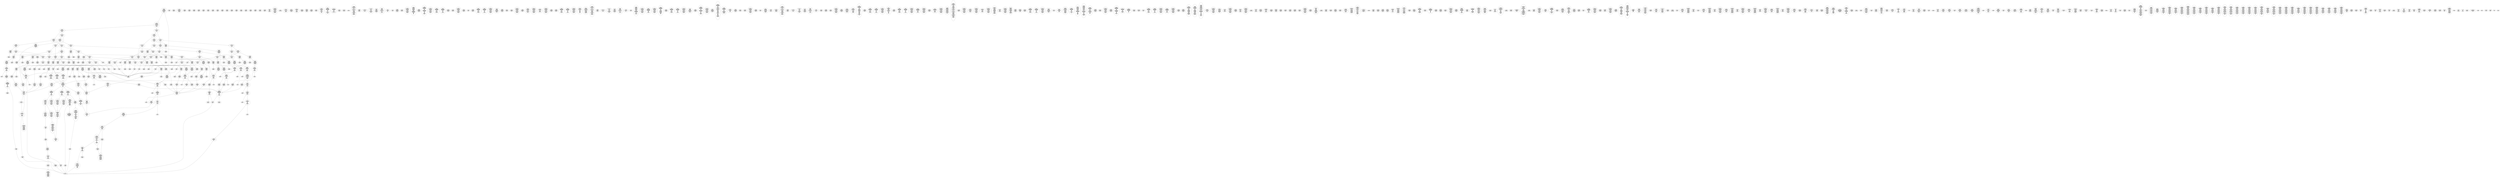 /* Generated by GvGen v.1.0 (https://www.github.com/stricaud/gvgen) */

digraph G {
compound=true;
   node1 [label="[anywhere]"];
   node2 [label="# 0x0
PUSHX Data
PUSHX Data
MSTORE
PUSHX LogicData
CALLDATASIZE
LT
PUSHX Data
JUMPI
"];
   node3 [label="# 0xd
PUSHX Data
CALLDATALOAD
PUSHX BitData
SHR
PUSHX LogicData
GT
PUSHX Data
JUMPI
"];
   node4 [label="# 0x1e
PUSHX LogicData
GT
PUSHX Data
JUMPI
"];
   node5 [label="# 0x29
PUSHX LogicData
GT
PUSHX Data
JUMPI
"];
   node6 [label="# 0x34
PUSHX LogicData
GT
PUSHX Data
JUMPI
"];
   node7 [label="# 0x3f
PUSHX LogicData
EQ
PUSHX Data
JUMPI
"];
   node8 [label="# 0x4a
PUSHX LogicData
EQ
PUSHX Data
JUMPI
"];
   node9 [label="# 0x55
PUSHX LogicData
EQ
PUSHX Data
JUMPI
"];
   node10 [label="# 0x60
PUSHX Data
JUMP
"];
   node11 [label="# 0x64
JUMPDEST
PUSHX LogicData
EQ
PUSHX Data
JUMPI
"];
   node12 [label="# 0x70
PUSHX LogicData
EQ
PUSHX Data
JUMPI
"];
   node13 [label="# 0x7b
PUSHX Data
JUMP
"];
   node14 [label="# 0x7f
JUMPDEST
PUSHX LogicData
GT
PUSHX Data
JUMPI
"];
   node15 [label="# 0x8b
PUSHX LogicData
EQ
PUSHX Data
JUMPI
"];
   node16 [label="# 0x96
PUSHX LogicData
EQ
PUSHX Data
JUMPI
"];
   node17 [label="# 0xa1
PUSHX LogicData
EQ
PUSHX Data
JUMPI
"];
   node18 [label="# 0xac
PUSHX Data
JUMP
"];
   node19 [label="# 0xb0
JUMPDEST
PUSHX LogicData
EQ
PUSHX Data
JUMPI
"];
   node20 [label="# 0xbc
PUSHX LogicData
EQ
PUSHX Data
JUMPI
"];
   node21 [label="# 0xc7
PUSHX Data
JUMP
"];
   node22 [label="# 0xcb
JUMPDEST
PUSHX LogicData
GT
PUSHX Data
JUMPI
"];
   node23 [label="# 0xd7
PUSHX LogicData
GT
PUSHX Data
JUMPI
"];
   node24 [label="# 0xe2
PUSHX LogicData
EQ
PUSHX Data
JUMPI
"];
   node25 [label="# 0xed
PUSHX LogicData
EQ
PUSHX Data
JUMPI
"];
   node26 [label="# 0xf8
PUSHX LogicData
EQ
PUSHX Data
JUMPI
"];
   node27 [label="# 0x103
PUSHX Data
JUMP
"];
   node28 [label="# 0x107
JUMPDEST
PUSHX LogicData
EQ
PUSHX Data
JUMPI
"];
   node29 [label="# 0x113
PUSHX LogicData
EQ
PUSHX Data
JUMPI
"];
   node30 [label="# 0x11e
PUSHX Data
JUMP
"];
   node31 [label="# 0x122
JUMPDEST
PUSHX LogicData
EQ
PUSHX Data
JUMPI
"];
   node32 [label="# 0x12e
PUSHX LogicData
EQ
PUSHX Data
JUMPI
"];
   node33 [label="# 0x139
PUSHX LogicData
EQ
PUSHX Data
JUMPI
"];
   node34 [label="# 0x144
PUSHX LogicData
EQ
PUSHX Data
JUMPI
"];
   node35 [label="# 0x14f
PUSHX Data
JUMP
"];
   node36 [label="# 0x153
JUMPDEST
PUSHX LogicData
GT
PUSHX Data
JUMPI
"];
   node37 [label="# 0x15f
PUSHX LogicData
GT
PUSHX Data
JUMPI
"];
   node38 [label="# 0x16a
PUSHX LogicData
GT
PUSHX Data
JUMPI
"];
   node39 [label="# 0x175
PUSHX LogicData
EQ
PUSHX Data
JUMPI
"];
   node40 [label="# 0x180
PUSHX LogicData
EQ
PUSHX Data
JUMPI
"];
   node41 [label="# 0x18b
PUSHX LogicData
EQ
PUSHX Data
JUMPI
"];
   node42 [label="# 0x196
PUSHX Data
JUMP
"];
   node43 [label="# 0x19a
JUMPDEST
PUSHX LogicData
EQ
PUSHX Data
JUMPI
"];
   node44 [label="# 0x1a6
PUSHX LogicData
EQ
PUSHX Data
JUMPI
"];
   node45 [label="# 0x1b1
PUSHX Data
JUMP
"];
   node46 [label="# 0x1b5
JUMPDEST
PUSHX LogicData
EQ
PUSHX Data
JUMPI
"];
   node47 [label="# 0x1c1
PUSHX LogicData
EQ
PUSHX Data
JUMPI
"];
   node48 [label="# 0x1cc
PUSHX LogicData
EQ
PUSHX Data
JUMPI
"];
   node49 [label="# 0x1d7
PUSHX LogicData
EQ
PUSHX Data
JUMPI
"];
   node50 [label="# 0x1e2
PUSHX Data
JUMP
"];
   node51 [label="# 0x1e6
JUMPDEST
PUSHX LogicData
GT
PUSHX Data
JUMPI
"];
   node52 [label="# 0x1f2
PUSHX LogicData
GT
PUSHX Data
JUMPI
"];
   node53 [label="# 0x1fd
PUSHX LogicData
EQ
PUSHX Data
JUMPI
"];
   node54 [label="# 0x208
PUSHX LogicData
EQ
PUSHX Data
JUMPI
"];
   node55 [label="# 0x213
PUSHX LogicData
EQ
PUSHX Data
JUMPI
"];
   node56 [label="# 0x21e
PUSHX Data
JUMP
"];
   node57 [label="# 0x222
JUMPDEST
PUSHX LogicData
EQ
PUSHX Data
JUMPI
"];
   node58 [label="# 0x22e
PUSHX LogicData
EQ
PUSHX Data
JUMPI
"];
   node59 [label="# 0x239
PUSHX Data
JUMP
"];
   node60 [label="# 0x23d
JUMPDEST
PUSHX LogicData
EQ
PUSHX Data
JUMPI
"];
   node61 [label="# 0x249
PUSHX LogicData
EQ
PUSHX Data
JUMPI
"];
   node62 [label="# 0x254
PUSHX LogicData
EQ
PUSHX Data
JUMPI
"];
   node63 [label="# 0x25f
PUSHX LogicData
EQ
PUSHX Data
JUMPI
"];
   node64 [label="# 0x26a
JUMPDEST
PUSHX Data
REVERT
"];
   node65 [label="# 0x26f
JUMPDEST
CALLVALUE
ISZERO
PUSHX Data
JUMPI
"];
   node66 [label="# 0x277
PUSHX Data
REVERT
"];
   node67 [label="# 0x27b
JUMPDEST
PUSHX Data
PUSHX Data
JUMP
"];
   node68 [label="# 0x284
JUMPDEST
STOP
"];
   node69 [label="# 0x286
JUMPDEST
CALLVALUE
ISZERO
PUSHX Data
JUMPI
"];
   node70 [label="# 0x28e
PUSHX Data
REVERT
"];
   node71 [label="# 0x292
JUMPDEST
PUSHX Data
PUSHX Data
CALLDATASIZE
PUSHX Data
PUSHX Data
JUMP
"];
   node72 [label="# 0x2a1
JUMPDEST
PUSHX Data
JUMP
"];
   node73 [label="# 0x2a6
JUMPDEST
PUSHX MemData
MLOAD
PUSHX Data
PUSHX Data
JUMP
"];
   node74 [label="# 0x2b3
JUMPDEST
PUSHX MemData
MLOAD
SUB
RETURN
"];
   node75 [label="# 0x2bc
JUMPDEST
CALLVALUE
ISZERO
PUSHX Data
JUMPI
"];
   node76 [label="# 0x2c4
PUSHX Data
REVERT
"];
   node77 [label="# 0x2c8
JUMPDEST
PUSHX Data
PUSHX Data
JUMP
"];
   node78 [label="# 0x2d1
JUMPDEST
PUSHX MemData
MLOAD
PUSHX Data
PUSHX Data
JUMP
"];
   node79 [label="# 0x2de
JUMPDEST
CALLVALUE
ISZERO
PUSHX Data
JUMPI
"];
   node80 [label="# 0x2e6
PUSHX Data
REVERT
"];
   node81 [label="# 0x2ea
JUMPDEST
PUSHX Data
PUSHX Data
JUMP
"];
   node82 [label="# 0x2f3
JUMPDEST
PUSHX MemData
MLOAD
PUSHX Data
PUSHX Data
JUMP
"];
   node83 [label="# 0x300
JUMPDEST
CALLVALUE
ISZERO
PUSHX Data
JUMPI
"];
   node84 [label="# 0x308
PUSHX Data
REVERT
"];
   node85 [label="# 0x30c
JUMPDEST
PUSHX Data
PUSHX Data
CALLDATASIZE
PUSHX Data
PUSHX Data
JUMP
"];
   node86 [label="# 0x31b
JUMPDEST
PUSHX Data
JUMP
"];
   node87 [label="# 0x320
JUMPDEST
PUSHX MemData
MLOAD
PUSHX Data
PUSHX Data
JUMP
"];
   node88 [label="# 0x32d
JUMPDEST
CALLVALUE
ISZERO
PUSHX Data
JUMPI
"];
   node89 [label="# 0x335
PUSHX Data
REVERT
"];
   node90 [label="# 0x339
JUMPDEST
PUSHX Data
PUSHX Data
CALLDATASIZE
PUSHX Data
PUSHX Data
JUMP
"];
   node91 [label="# 0x348
JUMPDEST
PUSHX Data
JUMP
"];
   node92 [label="# 0x34d
JUMPDEST
CALLVALUE
ISZERO
PUSHX Data
JUMPI
"];
   node93 [label="# 0x355
PUSHX Data
REVERT
"];
   node94 [label="# 0x359
JUMPDEST
PUSHX Data
PUSHX Data
CALLDATASIZE
PUSHX Data
PUSHX Data
JUMP
"];
   node95 [label="# 0x368
JUMPDEST
PUSHX Data
JUMP
"];
   node96 [label="# 0x36d
JUMPDEST
CALLVALUE
ISZERO
PUSHX Data
JUMPI
"];
   node97 [label="# 0x375
PUSHX Data
REVERT
"];
   node98 [label="# 0x379
JUMPDEST
PUSHX Data
PUSHX Data
CALLDATASIZE
PUSHX Data
PUSHX Data
JUMP
"];
   node99 [label="# 0x388
JUMPDEST
PUSHX Data
JUMP
"];
   node100 [label="# 0x38d
JUMPDEST
CALLVALUE
ISZERO
PUSHX Data
JUMPI
"];
   node101 [label="# 0x395
PUSHX Data
REVERT
"];
   node102 [label="# 0x399
JUMPDEST
PUSHX Data
PUSHX Data
JUMP
"];
   node103 [label="# 0x3a2
JUMPDEST
PUSHX Data
PUSHX Data
CALLDATASIZE
PUSHX Data
PUSHX Data
JUMP
"];
   node104 [label="# 0x3b0
JUMPDEST
PUSHX Data
JUMP
"];
   node105 [label="# 0x3b5
JUMPDEST
CALLVALUE
ISZERO
PUSHX Data
JUMPI
"];
   node106 [label="# 0x3bd
PUSHX Data
REVERT
"];
   node107 [label="# 0x3c1
JUMPDEST
PUSHX Data
PUSHX Data
JUMP
"];
   node108 [label="# 0x3ca
JUMPDEST
CALLVALUE
ISZERO
PUSHX Data
JUMPI
"];
   node109 [label="# 0x3d2
PUSHX Data
REVERT
"];
   node110 [label="# 0x3d6
JUMPDEST
PUSHX Data
PUSHX Data
CALLDATASIZE
PUSHX Data
PUSHX Data
JUMP
"];
   node111 [label="# 0x3e5
JUMPDEST
PUSHX Data
JUMP
"];
   node112 [label="# 0x3ea
JUMPDEST
CALLVALUE
ISZERO
PUSHX Data
JUMPI
"];
   node113 [label="# 0x3f2
PUSHX Data
REVERT
"];
   node114 [label="# 0x3f6
JUMPDEST
PUSHX Data
PUSHX Data
CALLDATASIZE
PUSHX Data
PUSHX Data
JUMP
"];
   node115 [label="# 0x405
JUMPDEST
PUSHX Data
JUMP
"];
   node116 [label="# 0x40a
JUMPDEST
CALLVALUE
ISZERO
PUSHX Data
JUMPI
"];
   node117 [label="# 0x412
PUSHX Data
REVERT
"];
   node118 [label="# 0x416
JUMPDEST
PUSHX Data
PUSHX Data
JUMP
"];
   node119 [label="# 0x41f
JUMPDEST
CALLVALUE
ISZERO
PUSHX Data
JUMPI
"];
   node120 [label="# 0x427
PUSHX Data
REVERT
"];
   node121 [label="# 0x42b
JUMPDEST
PUSHX Data
PUSHX Data
JUMP
"];
   node122 [label="# 0x434
JUMPDEST
CALLVALUE
ISZERO
PUSHX Data
JUMPI
"];
   node123 [label="# 0x43c
PUSHX Data
REVERT
"];
   node124 [label="# 0x440
JUMPDEST
PUSHX Data
PUSHX Data
JUMP
"];
   node125 [label="# 0x449
JUMPDEST
CALLVALUE
ISZERO
PUSHX Data
JUMPI
"];
   node126 [label="# 0x451
PUSHX Data
REVERT
"];
   node127 [label="# 0x455
JUMPDEST
PUSHX Data
PUSHX Data
CALLDATASIZE
PUSHX Data
PUSHX Data
JUMP
"];
   node128 [label="# 0x464
JUMPDEST
PUSHX Data
JUMP
"];
   node129 [label="# 0x469
JUMPDEST
CALLVALUE
ISZERO
PUSHX Data
JUMPI
"];
   node130 [label="# 0x471
PUSHX Data
REVERT
"];
   node131 [label="# 0x475
JUMPDEST
PUSHX Data
PUSHX Data
JUMP
"];
   node132 [label="# 0x47e
JUMPDEST
CALLVALUE
ISZERO
PUSHX Data
JUMPI
"];
   node133 [label="# 0x486
PUSHX Data
REVERT
"];
   node134 [label="# 0x48a
JUMPDEST
PUSHX Data
PUSHX Data
CALLDATASIZE
PUSHX Data
PUSHX Data
JUMP
"];
   node135 [label="# 0x499
JUMPDEST
PUSHX Data
JUMP
"];
   node136 [label="# 0x49e
JUMPDEST
CALLVALUE
ISZERO
PUSHX Data
JUMPI
"];
   node137 [label="# 0x4a6
PUSHX Data
REVERT
"];
   node138 [label="# 0x4aa
JUMPDEST
PUSHX Data
PUSHX Data
JUMP
"];
   node139 [label="# 0x4b3
JUMPDEST
CALLVALUE
ISZERO
PUSHX Data
JUMPI
"];
   node140 [label="# 0x4bb
PUSHX Data
REVERT
"];
   node141 [label="# 0x4bf
JUMPDEST
PUSHX Data
PUSHX Data
JUMP
"];
   node142 [label="# 0x4c8
JUMPDEST
CALLVALUE
ISZERO
PUSHX Data
JUMPI
"];
   node143 [label="# 0x4d0
PUSHX Data
REVERT
"];
   node144 [label="# 0x4d4
JUMPDEST
PUSHX Data
PUSHX Data
JUMP
"];
   node145 [label="# 0x4dd
JUMPDEST
CALLVALUE
ISZERO
PUSHX Data
JUMPI
"];
   node146 [label="# 0x4e5
PUSHX Data
REVERT
"];
   node147 [label="# 0x4e9
JUMPDEST
PUSHX Data
PUSHX Data
JUMP
"];
   node148 [label="# 0x4f2
JUMPDEST
CALLVALUE
ISZERO
PUSHX Data
JUMPI
"];
   node149 [label="# 0x4fa
PUSHX Data
REVERT
"];
   node150 [label="# 0x4fe
JUMPDEST
PUSHX Data
PUSHX Data
JUMP
"];
   node151 [label="# 0x507
JUMPDEST
CALLVALUE
ISZERO
PUSHX Data
JUMPI
"];
   node152 [label="# 0x50f
PUSHX Data
REVERT
"];
   node153 [label="# 0x513
JUMPDEST
PUSHX Data
PUSHX Data
CALLDATASIZE
PUSHX Data
PUSHX Data
JUMP
"];
   node154 [label="# 0x522
JUMPDEST
PUSHX Data
JUMP
"];
   node155 [label="# 0x527
JUMPDEST
CALLVALUE
ISZERO
PUSHX Data
JUMPI
"];
   node156 [label="# 0x52f
PUSHX Data
REVERT
"];
   node157 [label="# 0x533
JUMPDEST
PUSHX Data
PUSHX Data
JUMP
"];
   node158 [label="# 0x53c
JUMPDEST
CALLVALUE
ISZERO
PUSHX Data
JUMPI
"];
   node159 [label="# 0x544
PUSHX Data
REVERT
"];
   node160 [label="# 0x548
JUMPDEST
PUSHX Data
PUSHX Data
JUMP
"];
   node161 [label="# 0x551
JUMPDEST
CALLVALUE
ISZERO
PUSHX Data
JUMPI
"];
   node162 [label="# 0x559
PUSHX Data
REVERT
"];
   node163 [label="# 0x55d
JUMPDEST
PUSHX Data
PUSHX Data
CALLDATASIZE
PUSHX Data
PUSHX Data
JUMP
"];
   node164 [label="# 0x56c
JUMPDEST
PUSHX Data
JUMP
"];
   node165 [label="# 0x571
JUMPDEST
CALLVALUE
ISZERO
PUSHX Data
JUMPI
"];
   node166 [label="# 0x579
PUSHX Data
REVERT
"];
   node167 [label="# 0x57d
JUMPDEST
PUSHX Data
PUSHX Data
CALLDATASIZE
PUSHX Data
PUSHX Data
JUMP
"];
   node168 [label="# 0x58c
JUMPDEST
PUSHX Data
JUMP
"];
   node169 [label="# 0x591
JUMPDEST
CALLVALUE
ISZERO
PUSHX Data
JUMPI
"];
   node170 [label="# 0x599
PUSHX Data
REVERT
"];
   node171 [label="# 0x59d
JUMPDEST
PUSHX Data
PUSHX Data
JUMP
"];
   node172 [label="# 0x5a6
JUMPDEST
CALLVALUE
ISZERO
PUSHX Data
JUMPI
"];
   node173 [label="# 0x5ae
PUSHX Data
REVERT
"];
   node174 [label="# 0x5b2
JUMPDEST
PUSHX Data
PUSHX Data
CALLDATASIZE
PUSHX Data
PUSHX Data
JUMP
"];
   node175 [label="# 0x5c1
JUMPDEST
PUSHX Data
JUMP
"];
   node176 [label="# 0x5c6
JUMPDEST
CALLVALUE
ISZERO
PUSHX Data
JUMPI
"];
   node177 [label="# 0x5ce
PUSHX Data
REVERT
"];
   node178 [label="# 0x5d2
JUMPDEST
PUSHX Data
PUSHX Data
JUMP
"];
   node179 [label="# 0x5db
JUMPDEST
CALLVALUE
ISZERO
PUSHX Data
JUMPI
"];
   node180 [label="# 0x5e3
PUSHX Data
REVERT
"];
   node181 [label="# 0x5e7
JUMPDEST
PUSHX Data
PUSHX Data
CALLDATASIZE
PUSHX Data
PUSHX Data
JUMP
"];
   node182 [label="# 0x5f6
JUMPDEST
PUSHX Data
JUMP
"];
   node183 [label="# 0x5fb
JUMPDEST
CALLVALUE
ISZERO
PUSHX Data
JUMPI
"];
   node184 [label="# 0x603
PUSHX Data
REVERT
"];
   node185 [label="# 0x607
JUMPDEST
PUSHX Data
PUSHX Data
CALLDATASIZE
PUSHX Data
PUSHX Data
JUMP
"];
   node186 [label="# 0x616
JUMPDEST
PUSHX Data
JUMP
"];
   node187 [label="# 0x61b
JUMPDEST
CALLVALUE
ISZERO
PUSHX Data
JUMPI
"];
   node188 [label="# 0x623
PUSHX Data
REVERT
"];
   node189 [label="# 0x627
JUMPDEST
PUSHX Data
PUSHX Data
CALLDATASIZE
PUSHX Data
PUSHX Data
JUMP
"];
   node190 [label="# 0x636
JUMPDEST
PUSHX Data
JUMP
"];
   node191 [label="# 0x63b
JUMPDEST
PUSHX Data
PUSHX Data
CALLDATASIZE
PUSHX Data
PUSHX Data
JUMP
"];
   node192 [label="# 0x649
JUMPDEST
PUSHX Data
JUMP
"];
   node193 [label="# 0x64e
JUMPDEST
CALLVALUE
ISZERO
PUSHX Data
JUMPI
"];
   node194 [label="# 0x656
PUSHX Data
REVERT
"];
   node195 [label="# 0x65a
JUMPDEST
PUSHX Data
PUSHX Data
CALLDATASIZE
PUSHX Data
PUSHX Data
JUMP
"];
   node196 [label="# 0x669
JUMPDEST
PUSHX Data
JUMP
"];
   node197 [label="# 0x66e
JUMPDEST
PUSHX Data
PUSHX Data
JUMP
"];
   node198 [label="# 0x676
JUMPDEST
PUSHX ArithData
PUSHX BitData
PUSHX BitData
SHL
SUB
AND
PUSHX Data
PUSHX Data
JUMP
"];
   node199 [label="# 0x687
JUMPDEST
PUSHX ArithData
PUSHX BitData
PUSHX BitData
SHL
SUB
AND
EQ
PUSHX Data
JUMPI
"];
   node200 [label="# 0x696
PUSHX MemData
MLOAD
PUSHX BitData
PUSHX BitData
SHL
MSTORE
PUSHX ArithData
ADD
PUSHX Data
PUSHX Data
JUMP
"];
   node201 [label="# 0x6ad
JUMPDEST
PUSHX MemData
MLOAD
SUB
REVERT
"];
   node202 [label="# 0x6b6
JUMPDEST
PUSHX StorData
SLOAD
PUSHX Data
DIV
PUSHX BitData
AND
ISZERO
PUSHX Data
JUMPI
"];
   node203 [label="# 0x6c8
PUSHX MemData
MLOAD
PUSHX BitData
PUSHX BitData
SHL
MSTORE
PUSHX ArithData
ADD
PUSHX Data
PUSHX Data
JUMP
"];
   node204 [label="# 0x6df
JUMPDEST
PUSHX StorData
SLOAD
PUSHX Data
PUSHX Data
PUSHX Data
PUSHX Data
PUSHX Data
JUMP
"];
   node205 [label="# 0x6f1
JUMPDEST
PUSHX Data
JUMP
"];
   node206 [label="# 0x6f7
JUMPDEST
GT
ISZERO
PUSHX Data
JUMPI
"];
   node207 [label="# 0x6fe
PUSHX MemData
MLOAD
PUSHX BitData
PUSHX BitData
SHL
MSTORE
PUSHX ArithData
ADD
PUSHX Data
PUSHX Data
JUMP
"];
   node208 [label="# 0x715
JUMPDEST
PUSHX Data
"];
   node209 [label="# 0x718
JUMPDEST
PUSHX LogicData
LT
ISZERO
PUSHX Data
JUMPI
"];
   node210 [label="# 0x722
PUSHX Data
PUSHX Data
PUSHX Data
PUSHX Data
JUMP
"];
   node211 [label="# 0x72d
JUMPDEST
PUSHX StorData
SLOAD
LT
ISZERO
PUSHX Data
JUMPI
"];
   node212 [label="# 0x73a
PUSHX Data
PUSHX Data
PUSHX Data
JUMP
"];
   node213 [label="# 0x743
JUMPDEST
PUSHX Data
CALLER
PUSHX Data
JUMP
"];
   node214 [label="# 0x74d
JUMPDEST
PUSHX Data
PUSHX Data
JUMP
"];
   node215 [label="# 0x758
JUMPDEST
PUSHX Data
JUMP
"];
   node216 [label="# 0x760
JUMPDEST
PUSHX StorData
SLOAD
PUSHX BitData
NOT
AND
PUSHX BitData
OR
SSTORE
JUMP
"];
   node217 [label="# 0x774
JUMPDEST
PUSHX Data
PUSHX ArithData
PUSHX BitData
PUSHX BitData
SHL
SUB
NOT
AND
PUSHX LogicData
EQ
PUSHX Data
JUMPI
"];
   node218 [label="# 0x7a9
PUSHX ArithData
PUSHX BitData
PUSHX BitData
SHL
SUB
NOT
AND
PUSHX LogicData
EQ
"];
   node219 [label="# 0x7d7
JUMPDEST
PUSHX Data
JUMPI
"];
   node220 [label="# 0x7dd
PUSHX Data
PUSHX Data
JUMP
"];
   node221 [label="# 0x7e6
JUMPDEST
"];
   node222 [label="# 0x7e9
JUMPDEST
JUMP
"];
   node223 [label="# 0x7ee
JUMPDEST
PUSHX Data
JUMP
"];
   node224 [label="# 0x7f9
JUMPDEST
PUSHX Data
PUSHX StorData
SLOAD
PUSHX Data
PUSHX Data
JUMP
"];
   node225 [label="# 0x808
JUMPDEST
PUSHX ArithData
ADD
PUSHX ArithData
DIV
MUL
PUSHX ArithData
ADD
PUSHX MemData
MLOAD
ADD
PUSHX Data
MSTORE
MSTORE
PUSHX ArithData
ADD
SLOAD
PUSHX Data
PUSHX Data
JUMP
"];
   node226 [label="# 0x834
JUMPDEST
ISZERO
PUSHX Data
JUMPI
"];
   node227 [label="# 0x83b
PUSHX LogicData
LT
PUSHX Data
JUMPI
"];
   node228 [label="# 0x843
PUSHX ArithData
SLOAD
DIV
MUL
MSTORE
PUSHX ArithData
ADD
PUSHX Data
JUMP
"];
   node229 [label="# 0x856
JUMPDEST
ADD
PUSHX Data
MSTORE
PUSHX Data
PUSHX Data
SHA3
"];
   node230 [label="# 0x864
JUMPDEST
SLOAD
MSTORE
PUSHX ArithData
ADD
PUSHX ArithData
ADD
GT
PUSHX Data
JUMPI
"];
   node231 [label="# 0x878
SUB
PUSHX BitData
AND
ADD
"];
   node232 [label="# 0x881
JUMPDEST
JUMP
"];
   node233 [label="# 0x88b
JUMPDEST
PUSHX Data
PUSHX Data
PUSHX Data
JUMP
"];
   node234 [label="# 0x896
JUMPDEST
PUSHX Data
JUMPI
"];
   node235 [label="# 0x89b
PUSHX MemData
MLOAD
PUSHX BitData
PUSHX BitData
SHL
MSTORE
PUSHX ArithData
ADD
PUSHX Data
PUSHX Data
JUMP
"];
   node236 [label="# 0x8b2
JUMPDEST
PUSHX Data
MSTORE
PUSHX Data
PUSHX Data
MSTORE
PUSHX Data
SHA3
SLOAD
PUSHX ArithData
PUSHX BitData
PUSHX BitData
SHL
SUB
AND
JUMP
"];
   node237 [label="# 0x8ce
JUMPDEST
PUSHX Data
PUSHX Data
PUSHX Data
JUMP
"];
   node238 [label="# 0x8d9
JUMPDEST
PUSHX ArithData
PUSHX BitData
PUSHX BitData
SHL
SUB
AND
PUSHX ArithData
PUSHX BitData
PUSHX BitData
SHL
SUB
AND
EQ
ISZERO
PUSHX Data
JUMPI
"];
   node239 [label="# 0x8f6
PUSHX MemData
MLOAD
PUSHX BitData
PUSHX BitData
SHL
MSTORE
PUSHX ArithData
ADD
PUSHX Data
PUSHX Data
JUMP
"];
   node240 [label="# 0x90d
JUMPDEST
PUSHX ArithData
PUSHX BitData
PUSHX BitData
SHL
SUB
AND
PUSHX Data
PUSHX Data
JUMP
"];
   node241 [label="# 0x91f
JUMPDEST
PUSHX ArithData
PUSHX BitData
PUSHX BitData
SHL
SUB
AND
EQ
PUSHX Data
JUMPI
"];
   node242 [label="# 0x92f
PUSHX Data
PUSHX Data
PUSHX Data
JUMP
"];
   node243 [label="# 0x93b
JUMPDEST
PUSHX Data
JUMPI
"];
   node244 [label="# 0x940
PUSHX MemData
MLOAD
PUSHX BitData
PUSHX BitData
SHL
MSTORE
PUSHX ArithData
ADD
PUSHX Data
PUSHX Data
JUMP
"];
   node245 [label="# 0x957
JUMPDEST
PUSHX Data
PUSHX Data
JUMP
"];
   node246 [label="# 0x961
JUMPDEST
JUMP
"];
   node247 [label="# 0x966
JUMPDEST
PUSHX Data
PUSHX Data
JUMP
"];
   node248 [label="# 0x96e
JUMPDEST
PUSHX ArithData
PUSHX BitData
PUSHX BitData
SHL
SUB
AND
PUSHX Data
PUSHX Data
JUMP
"];
   node249 [label="# 0x97f
JUMPDEST
PUSHX ArithData
PUSHX BitData
PUSHX BitData
SHL
SUB
AND
EQ
PUSHX Data
JUMPI
"];
   node250 [label="# 0x98e
PUSHX MemData
MLOAD
PUSHX BitData
PUSHX BitData
SHL
MSTORE
PUSHX ArithData
ADD
PUSHX Data
PUSHX Data
JUMP
"];
   node251 [label="# 0x9a5
JUMPDEST
MLOAD
PUSHX Data
PUSHX Data
PUSHX ArithData
ADD
PUSHX Data
JUMP
"];
   node252 [label="# 0x9b8
JUMPDEST
JUMP
"];
   node253 [label="# 0x9bc
JUMPDEST
PUSHX Data
PUSHX Data
PUSHX Data
JUMP
"];
   node254 [label="# 0x9c7
JUMPDEST
PUSHX Data
JUMP
"];
   node255 [label="# 0x9cd
JUMPDEST
PUSHX Data
JUMPI
"];
   node256 [label="# 0x9d2
PUSHX MemData
MLOAD
PUSHX BitData
PUSHX BitData
SHL
MSTORE
PUSHX ArithData
ADD
PUSHX Data
PUSHX Data
JUMP
"];
   node257 [label="# 0x9e9
JUMPDEST
PUSHX Data
PUSHX Data
JUMP
"];
   node258 [label="# 0x9f4
JUMPDEST
PUSHX StorData
SLOAD
PUSHX Data
DIV
PUSHX BitData
AND
JUMP
"];
   node259 [label="# 0xa02
JUMPDEST
PUSHX StorData
SLOAD
PUSHX Data
DIV
PUSHX BitData
AND
PUSHX Data
JUMPI
"];
   node260 [label="# 0xa12
PUSHX MemData
MLOAD
PUSHX BitData
PUSHX BitData
SHL
MSTORE
PUSHX ArithData
ADD
PUSHX Data
PUSHX Data
JUMP
"];
   node261 [label="# 0xa29
JUMPDEST
PUSHX StorData
SLOAD
GT
ISZERO
PUSHX Data
JUMPI
"];
   node262 [label="# 0xa34
PUSHX MemData
MLOAD
PUSHX BitData
PUSHX BitData
SHL
MSTORE
PUSHX ArithData
ADD
PUSHX Data
PUSHX Data
JUMP
"];
   node263 [label="# 0xa4b
JUMPDEST
PUSHX Data
PUSHX Data
JUMP
"];
   node264 [label="# 0xa54
JUMPDEST
JUMP
"];
   node265 [label="# 0xa57
JUMPDEST
PUSHX Data
PUSHX Data
JUMP
"];
   node266 [label="# 0xa5f
JUMPDEST
PUSHX ArithData
PUSHX BitData
PUSHX BitData
SHL
SUB
AND
PUSHX Data
PUSHX Data
JUMP
"];
   node267 [label="# 0xa70
JUMPDEST
PUSHX ArithData
PUSHX BitData
PUSHX BitData
SHL
SUB
AND
EQ
PUSHX Data
JUMPI
"];
   node268 [label="# 0xa7f
PUSHX MemData
MLOAD
PUSHX BitData
PUSHX BitData
SHL
MSTORE
PUSHX ArithData
ADD
PUSHX Data
PUSHX Data
JUMP
"];
   node269 [label="# 0xa96
JUMPDEST
PUSHX MemData
MLOAD
SELFBALANCE
CALLER
ISZERO
PUSHX ArithData
MUL
PUSHX Data
CALL
ISZERO
ISZERO
PUSHX Data
JUMPI
"];
   node270 [label="# 0xabc
RETURNDATASIZE
PUSHX Data
RETURNDATACOPY
RETURNDATASIZE
PUSHX Data
REVERT
"];
   node271 [label="# 0xac5
JUMPDEST
PUSHX Data
PUSHX Data
JUMP
"];
   node272 [label="# 0xacd
JUMPDEST
PUSHX ArithData
PUSHX BitData
PUSHX BitData
SHL
SUB
AND
PUSHX Data
PUSHX Data
JUMP
"];
   node273 [label="# 0xade
JUMPDEST
PUSHX ArithData
PUSHX BitData
PUSHX BitData
SHL
SUB
AND
EQ
PUSHX Data
JUMPI
"];
   node274 [label="# 0xaed
PUSHX MemData
MLOAD
PUSHX BitData
PUSHX BitData
SHL
MSTORE
PUSHX ArithData
ADD
PUSHX Data
PUSHX Data
JUMP
"];
   node275 [label="# 0xb04
JUMPDEST
PUSHX StorData
SLOAD
PUSHX BitData
NOT
AND
ISZERO
ISZERO
OR
SSTORE
JUMP
"];
   node276 [label="# 0xb17
JUMPDEST
PUSHX Data
PUSHX MemData
MLOAD
PUSHX ArithData
ADD
PUSHX Data
MSTORE
PUSHX Data
MSTORE
PUSHX Data
JUMP
"];
   node277 [label="# 0xb32
JUMPDEST
PUSHX StorData
SLOAD
PUSHX Data
PUSHX Data
JUMP
"];
   node278 [label="# 0xb3f
JUMPDEST
PUSHX ArithData
ADD
PUSHX ArithData
DIV
MUL
PUSHX ArithData
ADD
PUSHX MemData
MLOAD
ADD
PUSHX Data
MSTORE
MSTORE
PUSHX ArithData
ADD
SLOAD
PUSHX Data
PUSHX Data
JUMP
"];
   node279 [label="# 0xb6b
JUMPDEST
ISZERO
PUSHX Data
JUMPI
"];
   node280 [label="# 0xb72
PUSHX LogicData
LT
PUSHX Data
JUMPI
"];
   node281 [label="# 0xb7a
PUSHX ArithData
SLOAD
DIV
MUL
MSTORE
PUSHX ArithData
ADD
PUSHX Data
JUMP
"];
   node282 [label="# 0xb8d
JUMPDEST
ADD
PUSHX Data
MSTORE
PUSHX Data
PUSHX Data
SHA3
"];
   node283 [label="# 0xb9b
JUMPDEST
SLOAD
MSTORE
PUSHX ArithData
ADD
PUSHX ArithData
ADD
GT
PUSHX Data
JUMPI
"];
   node284 [label="# 0xbaf
SUB
PUSHX BitData
AND
ADD
"];
   node285 [label="# 0xbb8
JUMPDEST
JUMP
"];
   node286 [label="# 0xbc0
JUMPDEST
PUSHX StorData
SLOAD
PUSHX BitData
AND
JUMP
"];
   node287 [label="# 0xbc9
JUMPDEST
PUSHX StorData
SLOAD
PUSHX Data
PUSHX Data
JUMP
"];
   node288 [label="# 0xbd6
JUMPDEST
PUSHX Data
MSTORE
PUSHX Data
PUSHX Data
MSTORE
PUSHX Data
SHA3
SLOAD
PUSHX ArithData
PUSHX BitData
PUSHX BitData
SHL
SUB
AND
PUSHX Data
JUMPI
"];
   node289 [label="# 0xbf4
PUSHX MemData
MLOAD
PUSHX BitData
PUSHX BitData
SHL
MSTORE
PUSHX ArithData
ADD
PUSHX Data
PUSHX Data
JUMP
"];
   node290 [label="# 0xc0b
JUMPDEST
PUSHX StorData
SLOAD
PUSHX Data
PUSHX Data
JUMP
"];
   node291 [label="# 0xc18
JUMPDEST
PUSHX Data
PUSHX ArithData
PUSHX BitData
PUSHX BitData
SHL
SUB
AND
PUSHX Data
JUMPI
"];
   node292 [label="# 0xc29
PUSHX MemData
MLOAD
PUSHX BitData
PUSHX BitData
SHL
MSTORE
PUSHX ArithData
ADD
PUSHX Data
PUSHX Data
JUMP
"];
   node293 [label="# 0xc40
JUMPDEST
PUSHX ArithData
PUSHX BitData
PUSHX BitData
SHL
SUB
AND
PUSHX Data
MSTORE
PUSHX Data
PUSHX Data
MSTORE
PUSHX Data
SHA3
SLOAD
JUMP
"];
   node294 [label="# 0xc5c
JUMPDEST
PUSHX Data
PUSHX Data
JUMP
"];
   node295 [label="# 0xc64
JUMPDEST
PUSHX ArithData
PUSHX BitData
PUSHX BitData
SHL
SUB
AND
PUSHX Data
PUSHX Data
JUMP
"];
   node296 [label="# 0xc75
JUMPDEST
PUSHX ArithData
PUSHX BitData
PUSHX BitData
SHL
SUB
AND
EQ
PUSHX Data
JUMPI
"];
   node297 [label="# 0xc84
PUSHX MemData
MLOAD
PUSHX BitData
PUSHX BitData
SHL
MSTORE
PUSHX ArithData
ADD
PUSHX Data
PUSHX Data
JUMP
"];
   node298 [label="# 0xc9b
JUMPDEST
PUSHX Data
PUSHX Data
PUSHX Data
JUMP
"];
   node299 [label="# 0xca5
JUMPDEST
JUMP
"];
   node300 [label="# 0xca7
JUMPDEST
PUSHX StorData
SLOAD
JUMP
"];
   node301 [label="# 0xcad
JUMPDEST
PUSHX StorData
SLOAD
JUMP
"];
   node302 [label="# 0xcb3
JUMPDEST
PUSHX Data
JUMP
"];
   node303 [label="# 0xcb8
JUMPDEST
PUSHX StorData
SLOAD
PUSHX ArithData
PUSHX BitData
PUSHX BitData
SHL
SUB
AND
JUMP
"];
   node304 [label="# 0xcc7
JUMPDEST
PUSHX Data
PUSHX Data
JUMP
"];
   node305 [label="# 0xccf
JUMPDEST
PUSHX ArithData
PUSHX BitData
PUSHX BitData
SHL
SUB
AND
PUSHX Data
PUSHX Data
JUMP
"];
   node306 [label="# 0xce0
JUMPDEST
PUSHX ArithData
PUSHX BitData
PUSHX BitData
SHL
SUB
AND
EQ
PUSHX Data
JUMPI
"];
   node307 [label="# 0xcef
PUSHX MemData
MLOAD
PUSHX BitData
PUSHX BitData
SHL
MSTORE
PUSHX ArithData
ADD
PUSHX Data
PUSHX Data
JUMP
"];
   node308 [label="# 0xd06
JUMPDEST
MLOAD
PUSHX Data
PUSHX Data
PUSHX ArithData
ADD
PUSHX Data
JUMP
"];
   node309 [label="# 0xd19
JUMPDEST
PUSHX Data
PUSHX StorData
SLOAD
PUSHX Data
PUSHX Data
JUMP
"];
   node310 [label="# 0xd28
JUMPDEST
PUSHX StorData
SLOAD
JUMP
"];
   node311 [label="# 0xd2e
JUMPDEST
PUSHX Data
PUSHX Data
JUMP
"];
   node312 [label="# 0xd36
JUMPDEST
PUSHX ArithData
PUSHX BitData
PUSHX BitData
SHL
SUB
AND
PUSHX ArithData
PUSHX BitData
PUSHX BitData
SHL
SUB
AND
EQ
ISZERO
PUSHX Data
JUMPI
"];
   node313 [label="# 0xd50
PUSHX MemData
MLOAD
PUSHX BitData
PUSHX BitData
SHL
MSTORE
PUSHX ArithData
ADD
PUSHX Data
PUSHX Data
JUMP
"];
   node314 [label="# 0xd67
JUMPDEST
PUSHX Data
PUSHX Data
PUSHX Data
PUSHX Data
JUMP
"];
   node315 [label="# 0xd74
JUMPDEST
PUSHX ArithData
PUSHX BitData
PUSHX BitData
SHL
SUB
AND
MSTORE
PUSHX ArithData
ADD
MSTORE
PUSHX ArithData
ADD
PUSHX Data
SHA3
AND
MSTORE
MSTORE
SHA3
SLOAD
PUSHX BitData
NOT
AND
ISZERO
ISZERO
OR
SSTORE
PUSHX Data
PUSHX Data
JUMP
"];
   node316 [label="# 0xdb8
JUMPDEST
PUSHX ArithData
PUSHX BitData
PUSHX BitData
SHL
SUB
AND
PUSHX Data
PUSHX MemData
MLOAD
PUSHX Data
PUSHX Data
JUMP
"];
   node317 [label="# 0xdf0
JUMPDEST
PUSHX MemData
MLOAD
SUB
LOGX
JUMP
"];
   node318 [label="# 0xdfc
JUMPDEST
PUSHX Data
PUSHX Data
PUSHX Data
JUMP
"];
   node319 [label="# 0xe07
JUMPDEST
PUSHX Data
JUMP
"];
   node320 [label="# 0xe0d
JUMPDEST
PUSHX Data
JUMPI
"];
   node321 [label="# 0xe12
PUSHX MemData
MLOAD
PUSHX BitData
PUSHX BitData
SHL
MSTORE
PUSHX ArithData
ADD
PUSHX Data
PUSHX Data
JUMP
"];
   node322 [label="# 0xe29
JUMPDEST
PUSHX Data
PUSHX Data
JUMP
"];
   node323 [label="# 0xe35
JUMPDEST
JUMP
"];
   node324 [label="# 0xe3b
JUMPDEST
PUSHX StorData
SLOAD
JUMP
"];
   node325 [label="# 0xe41
JUMPDEST
PUSHX Data
PUSHX Data
PUSHX StorData
SLOAD
PUSHX Data
PUSHX Data
JUMP
"];
   node326 [label="# 0xe53
JUMPDEST
GT
PUSHX Data
JUMPI
"];
   node327 [label="# 0xe5e
PUSHX StorData
SLOAD
PUSHX Data
PUSHX Data
JUMP
"];
   node328 [label="# 0xe6a
JUMPDEST
PUSHX ArithData
ADD
PUSHX ArithData
DIV
MUL
PUSHX ArithData
ADD
PUSHX MemData
MLOAD
ADD
PUSHX Data
MSTORE
MSTORE
PUSHX ArithData
ADD
SLOAD
PUSHX Data
PUSHX Data
JUMP
"];
   node329 [label="# 0xe96
JUMPDEST
ISZERO
PUSHX Data
JUMPI
"];
   node330 [label="# 0xe9d
PUSHX LogicData
LT
PUSHX Data
JUMPI
"];
   node331 [label="# 0xea5
PUSHX ArithData
SLOAD
DIV
MUL
MSTORE
PUSHX ArithData
ADD
PUSHX Data
JUMP
"];
   node332 [label="# 0xeb8
JUMPDEST
ADD
PUSHX Data
MSTORE
PUSHX Data
PUSHX Data
SHA3
"];
   node333 [label="# 0xec6
JUMPDEST
SLOAD
MSTORE
PUSHX ArithData
ADD
PUSHX ArithData
ADD
GT
PUSHX Data
JUMPI
"];
   node334 [label="# 0xeda
SUB
PUSHX BitData
AND
ADD
"];
   node335 [label="# 0xee3
JUMPDEST
PUSHX Data
JUMP
"];
   node336 [label="# 0xef0
JUMPDEST
PUSHX Data
PUSHX Data
JUMP
"];
   node337 [label="# 0xef9
JUMPDEST
PUSHX Data
JUMPI
"];
   node338 [label="# 0xefe
PUSHX MemData
MLOAD
PUSHX BitData
PUSHX BitData
SHL
MSTORE
PUSHX ArithData
ADD
PUSHX Data
PUSHX Data
JUMP
"];
   node339 [label="# 0xf15
JUMPDEST
PUSHX Data
PUSHX Data
PUSHX Data
JUMP
"];
   node340 [label="# 0xf20
JUMPDEST
PUSHX MemData
MLOAD
PUSHX ArithData
ADD
PUSHX Data
PUSHX Data
JUMP
"];
   node341 [label="# 0xf31
JUMPDEST
PUSHX MemData
MLOAD
PUSHX ArithData
SUB
SUB
MSTORE
PUSHX Data
MSTORE
JUMP
"];
   node342 [label="# 0xf48
JUMPDEST
PUSHX StorData
SLOAD
PUSHX Data
DIV
PUSHX BitData
AND
JUMP
"];
   node343 [label="# 0xf57
JUMPDEST
PUSHX ArithData
PUSHX BitData
PUSHX BitData
SHL
SUB
AND
PUSHX Data
MSTORE
PUSHX Data
PUSHX Data
MSTORE
PUSHX Data
SHA3
AND
MSTORE
MSTORE
SHA3
SLOAD
PUSHX BitData
AND
JUMP
"];
   node344 [label="# 0xf85
JUMPDEST
PUSHX Data
PUSHX Data
JUMP
"];
   node345 [label="# 0xf8d
JUMPDEST
PUSHX ArithData
PUSHX BitData
PUSHX BitData
SHL
SUB
AND
PUSHX Data
PUSHX Data
JUMP
"];
   node346 [label="# 0xf9e
JUMPDEST
PUSHX ArithData
PUSHX BitData
PUSHX BitData
SHL
SUB
AND
EQ
PUSHX Data
JUMPI
"];
   node347 [label="# 0xfad
PUSHX MemData
MLOAD
PUSHX BitData
PUSHX BitData
SHL
MSTORE
PUSHX ArithData
ADD
PUSHX Data
PUSHX Data
JUMP
"];
   node348 [label="# 0xfc4
JUMPDEST
PUSHX StorData
SLOAD
ISZERO
ISZERO
PUSHX ArithData
MUL
PUSHX BitData
NOT
AND
OR
SSTORE
JUMP
"];
   node349 [label="# 0xfde
JUMPDEST
PUSHX Data
PUSHX Data
JUMP
"];
   node350 [label="# 0xfe6
JUMPDEST
PUSHX ArithData
PUSHX BitData
PUSHX BitData
SHL
SUB
AND
PUSHX Data
PUSHX Data
JUMP
"];
   node351 [label="# 0xff7
JUMPDEST
PUSHX ArithData
PUSHX BitData
PUSHX BitData
SHL
SUB
AND
EQ
PUSHX Data
JUMPI
"];
   node352 [label="# 0x1006
PUSHX MemData
MLOAD
PUSHX BitData
PUSHX BitData
SHL
MSTORE
PUSHX ArithData
ADD
PUSHX Data
PUSHX Data
JUMP
"];
   node353 [label="# 0x101d
JUMPDEST
PUSHX ArithData
PUSHX BitData
PUSHX BitData
SHL
SUB
AND
PUSHX Data
JUMPI
"];
   node354 [label="# 0x102c
PUSHX MemData
MLOAD
PUSHX BitData
PUSHX BitData
SHL
MSTORE
PUSHX ArithData
ADD
PUSHX Data
PUSHX Data
JUMP
"];
   node355 [label="# 0x1043
JUMPDEST
PUSHX Data
PUSHX Data
JUMP
"];
   node356 [label="# 0x104c
JUMPDEST
PUSHX LogicData
PUSHX StorData
SLOAD
EQ
ISZERO
PUSHX Data
JUMPI
"];
   node357 [label="# 0x1058
PUSHX MemData
MLOAD
PUSHX BitData
PUSHX BitData
SHL
MSTORE
PUSHX ArithData
ADD
PUSHX Data
PUSHX Data
JUMP
"];
   node358 [label="# 0x106f
JUMPDEST
PUSHX Data
PUSHX Data
SSTORE
PUSHX MemData
MLOAD
PUSHX Data
PUSHX Data
CALLER
PUSHX ArithData
ADD
PUSHX Data
JUMP
"];
   node359 [label="# 0x1089
JUMPDEST
PUSHX MemData
MLOAD
PUSHX ArithData
SUB
SUB
MSTORE
PUSHX Data
MSTORE
MLOAD
PUSHX ArithData
ADD
SHA3
PUSHX ArithData
ADD
PUSHX ArithData
DIV
MUL
PUSHX ArithData
ADD
PUSHX MemData
MLOAD
ADD
PUSHX Data
MSTORE
MSTORE
PUSHX ArithData
ADD
CALLDATACOPY
PUSHX Data
ADD
MSTORE
PUSHX Data
JUMP
"];
   node360 [label="# 0x10db
JUMPDEST
PUSHX Data
JUMPI
"];
   node361 [label="# 0x10e0
PUSHX MemData
MLOAD
PUSHX BitData
PUSHX BitData
SHL
MSTORE
PUSHX ArithData
ADD
PUSHX Data
PUSHX Data
JUMP
"];
   node362 [label="# 0x10f7
JUMPDEST
PUSHX StorData
SLOAD
PUSHX BitData
AND
PUSHX Data
JUMPI
"];
   node363 [label="# 0x1102
PUSHX MemData
MLOAD
PUSHX BitData
PUSHX BitData
SHL
MSTORE
PUSHX ArithData
ADD
PUSHX Data
PUSHX Data
JUMP
"];
   node364 [label="# 0x1119
JUMPDEST
PUSHX StorData
SLOAD
GT
ISZERO
PUSHX Data
JUMPI
"];
   node365 [label="# 0x1124
PUSHX MemData
MLOAD
PUSHX BitData
PUSHX BitData
SHL
MSTORE
PUSHX ArithData
ADD
PUSHX Data
PUSHX Data
JUMP
"];
   node366 [label="# 0x113b
JUMPDEST
PUSHX StorData
SLOAD
CALLER
PUSHX Data
MSTORE
PUSHX Data
PUSHX Data
MSTORE
PUSHX Data
SHA3
SLOAD
PUSHX Data
PUSHX Data
JUMP
"];
   node367 [label="# 0x1158
JUMPDEST
GT
ISZERO
PUSHX Data
JUMPI
"];
   node368 [label="# 0x115f
PUSHX MemData
MLOAD
PUSHX BitData
PUSHX BitData
SHL
MSTORE
PUSHX ArithData
ADD
PUSHX Data
PUSHX Data
JUMP
"];
   node369 [label="# 0x1176
JUMPDEST
CALLER
PUSHX Data
MSTORE
PUSHX Data
PUSHX Data
MSTORE
PUSHX Data
SHA3
SLOAD
PUSHX Data
PUSHX Data
JUMP
"];
   node370 [label="# 0x1195
JUMPDEST
SSTORE
PUSHX Data
PUSHX Data
JUMP
"];
   node371 [label="# 0x11a4
JUMPDEST
PUSHX Data
PUSHX Data
SSTORE
JUMP
"];
   node372 [label="# 0x11ae
JUMPDEST
PUSHX Data
PUSHX Data
JUMP
"];
   node373 [label="# 0x11b6
JUMPDEST
PUSHX ArithData
PUSHX BitData
PUSHX BitData
SHL
SUB
AND
PUSHX Data
PUSHX Data
JUMP
"];
   node374 [label="# 0x11c7
JUMPDEST
PUSHX ArithData
PUSHX BitData
PUSHX BitData
SHL
SUB
AND
EQ
PUSHX Data
JUMPI
"];
   node375 [label="# 0x11d6
PUSHX MemData
MLOAD
PUSHX BitData
PUSHX BitData
SHL
MSTORE
PUSHX ArithData
ADD
PUSHX Data
PUSHX Data
JUMP
"];
   node376 [label="# 0x11ed
JUMPDEST
MLOAD
PUSHX Data
PUSHX Data
PUSHX ArithData
ADD
PUSHX Data
JUMP
"];
   node377 [label="# 0x1200
JUMPDEST
CALLER
JUMP
"];
   node378 [label="# 0x1204
JUMPDEST
SLOAD
JUMP
"];
   node379 [label="# 0x1208
JUMPDEST
PUSHX Data
PUSHX Data
PUSHX Data
JUMP
"];
   node380 [label="# 0x1214
JUMPDEST
JUMP
"];
   node381 [label="# 0x121b
JUMPDEST
SLOAD
PUSHX ArithData
ADD
SSTORE
JUMP
"];
   node382 [label="# 0x1224
JUMPDEST
PUSHX Data
PUSHX MemData
MLOAD
PUSHX ArithData
ADD
PUSHX Data
MSTORE
PUSHX Data
MSTORE
PUSHX Data
JUMP
"];
   node383 [label="# 0x123e
JUMPDEST
PUSHX ArithData
PUSHX BitData
PUSHX BitData
SHL
SUB
NOT
AND
PUSHX LogicData
EQ
JUMP
"];
   node384 [label="# 0x1270
JUMPDEST
PUSHX Data
MSTORE
PUSHX Data
PUSHX Data
MSTORE
PUSHX Data
SHA3
SLOAD
PUSHX ArithData
PUSHX BitData
PUSHX BitData
SHL
SUB
AND
ISZERO
ISZERO
JUMP
"];
   node385 [label="# 0x128d
JUMPDEST
PUSHX Data
MSTORE
PUSHX Data
PUSHX Data
MSTORE
PUSHX Data
SHA3
SLOAD
PUSHX BitData
NOT
AND
PUSHX ArithData
PUSHX BitData
PUSHX BitData
SHL
SUB
AND
OR
SSTORE
PUSHX Data
PUSHX Data
JUMP
"];
   node386 [label="# 0x12cf
JUMPDEST
PUSHX ArithData
PUSHX BitData
PUSHX BitData
SHL
SUB
AND
PUSHX Data
PUSHX MemData
MLOAD
PUSHX MemData
MLOAD
SUB
LOGX
JUMP
"];
   node387 [label="# 0x1308
JUMPDEST
PUSHX Data
PUSHX Data
PUSHX Data
JUMP
"];
   node388 [label="# 0x1313
JUMPDEST
PUSHX Data
JUMPI
"];
   node389 [label="# 0x1318
PUSHX MemData
MLOAD
PUSHX BitData
PUSHX BitData
SHL
MSTORE
PUSHX ArithData
ADD
PUSHX Data
PUSHX Data
JUMP
"];
   node390 [label="# 0x132f
JUMPDEST
PUSHX Data
PUSHX Data
PUSHX Data
JUMP
"];
   node391 [label="# 0x133a
JUMPDEST
PUSHX ArithData
PUSHX BitData
PUSHX BitData
SHL
SUB
AND
PUSHX ArithData
PUSHX BitData
PUSHX BitData
SHL
SUB
AND
EQ
PUSHX Data
JUMPI
"];
   node392 [label="# 0x1357
PUSHX ArithData
PUSHX BitData
PUSHX BitData
SHL
SUB
AND
PUSHX Data
PUSHX Data
JUMP
"];
   node393 [label="# 0x136a
JUMPDEST
PUSHX ArithData
PUSHX BitData
PUSHX BitData
SHL
SUB
AND
EQ
"];
   node394 [label="# 0x1375
JUMPDEST
PUSHX Data
JUMPI
"];
   node395 [label="# 0x137b
PUSHX Data
PUSHX Data
JUMP
"];
   node396 [label="# 0x1385
JUMPDEST
JUMP
"];
   node397 [label="# 0x138d
JUMPDEST
PUSHX ArithData
PUSHX BitData
PUSHX BitData
SHL
SUB
AND
PUSHX Data
PUSHX Data
JUMP
"];
   node398 [label="# 0x13a0
JUMPDEST
PUSHX ArithData
PUSHX BitData
PUSHX BitData
SHL
SUB
AND
EQ
PUSHX Data
JUMPI
"];
   node399 [label="# 0x13af
PUSHX MemData
MLOAD
PUSHX BitData
PUSHX BitData
SHL
MSTORE
PUSHX ArithData
ADD
PUSHX Data
PUSHX Data
JUMP
"];
   node400 [label="# 0x13c6
JUMPDEST
PUSHX ArithData
PUSHX BitData
PUSHX BitData
SHL
SUB
AND
PUSHX Data
JUMPI
"];
   node401 [label="# 0x13d5
PUSHX MemData
MLOAD
PUSHX BitData
PUSHX BitData
SHL
MSTORE
PUSHX ArithData
ADD
PUSHX Data
PUSHX Data
JUMP
"];
   node402 [label="# 0x13ec
JUMPDEST
PUSHX Data
PUSHX Data
JUMP
"];
   node403 [label="# 0x13f7
JUMPDEST
PUSHX Data
PUSHX Data
PUSHX Data
JUMP
"];
   node404 [label="# 0x1402
JUMPDEST
PUSHX ArithData
PUSHX BitData
PUSHX BitData
SHL
SUB
AND
PUSHX Data
MSTORE
PUSHX Data
PUSHX Data
MSTORE
PUSHX Data
SHA3
SLOAD
PUSHX Data
PUSHX Data
PUSHX Data
JUMP
"];
   node405 [label="# 0x142b
JUMPDEST
SSTORE
PUSHX ArithData
PUSHX BitData
PUSHX BitData
SHL
SUB
AND
PUSHX Data
MSTORE
PUSHX Data
PUSHX Data
MSTORE
PUSHX Data
SHA3
SLOAD
PUSHX Data
PUSHX Data
PUSHX Data
JUMP
"];
   node406 [label="# 0x1459
JUMPDEST
SSTORE
PUSHX Data
MSTORE
PUSHX Data
PUSHX Data
MSTORE
PUSHX MemData
SHA3
SLOAD
PUSHX BitData
NOT
AND
PUSHX ArithData
PUSHX BitData
PUSHX BitData
SHL
SUB
AND
OR
SSTORE
MLOAD
AND
PUSHX Data
LOGX
JUMP
"];
   node407 [label="# 0x14c7
JUMPDEST
PUSHX LogicData
GT
PUSHX Data
JUMPI
"];
   node408 [label="# 0x14d0
PUSHX MemData
MLOAD
PUSHX BitData
PUSHX BitData
SHL
MSTORE
PUSHX ArithData
ADD
PUSHX Data
PUSHX Data
JUMP
"];
   node409 [label="# 0x14e7
JUMPDEST
PUSHX StorData
SLOAD
PUSHX Data
PUSHX Data
PUSHX Data
PUSHX Data
JUMP
"];
   node410 [label="# 0x14f8
JUMPDEST
GT
ISZERO
PUSHX Data
JUMPI
"];
   node411 [label="# 0x14ff
PUSHX MemData
MLOAD
PUSHX BitData
PUSHX BitData
SHL
MSTORE
PUSHX ArithData
ADD
PUSHX Data
PUSHX Data
JUMP
"];
   node412 [label="# 0x1516
JUMPDEST
PUSHX Data
PUSHX Data
PUSHX Data
JUMP
"];
   node413 [label="# 0x1527
JUMPDEST
CALLVALUE
LT
ISZERO
PUSHX Data
JUMPI
"];
   node414 [label="# 0x152f
PUSHX MemData
MLOAD
PUSHX BitData
PUSHX BitData
SHL
MSTORE
PUSHX ArithData
ADD
PUSHX Data
PUSHX Data
JUMP
"];
   node415 [label="# 0x1546
JUMPDEST
PUSHX Data
"];
   node416 [label="# 0x1549
JUMPDEST
LT
ISZERO
PUSHX Data
JUMPI
"];
   node417 [label="# 0x1552
PUSHX Data
PUSHX Data
PUSHX Data
PUSHX Data
JUMP
"];
   node418 [label="# 0x155d
JUMPDEST
PUSHX StorData
SLOAD
LT
ISZERO
PUSHX Data
JUMPI
"];
   node419 [label="# 0x156a
PUSHX Data
PUSHX Data
PUSHX Data
JUMP
"];
   node420 [label="# 0x1573
JUMPDEST
PUSHX Data
CALLER
PUSHX Data
JUMP
"];
   node421 [label="# 0x157d
JUMPDEST
PUSHX Data
PUSHX Data
JUMP
"];
   node422 [label="# 0x1588
JUMPDEST
PUSHX Data
JUMP
"];
   node423 [label="# 0x1590
JUMPDEST
PUSHX StorData
SLOAD
PUSHX ArithData
PUSHX BitData
PUSHX BitData
SHL
SUB
AND
PUSHX BitData
NOT
AND
OR
SSTORE
PUSHX MemData
MLOAD
AND
PUSHX Data
PUSHX Data
LOGX
JUMP
"];
   node424 [label="# 0x15ef
JUMPDEST
PUSHX Data
PUSHX Data
JUMP
"];
   node425 [label="# 0x15fa
JUMPDEST
PUSHX Data
PUSHX Data
JUMP
"];
   node426 [label="# 0x1606
JUMPDEST
PUSHX Data
JUMPI
"];
   node427 [label="# 0x160b
PUSHX MemData
MLOAD
PUSHX BitData
PUSHX BitData
SHL
MSTORE
PUSHX ArithData
ADD
PUSHX Data
PUSHX Data
JUMP
"];
   node428 [label="# 0x1622
JUMPDEST
PUSHX Data
PUSHX Data
JUMPI
"];
   node429 [label="# 0x162a
PUSHX Data
MLOAD
ADD
MSTORE
PUSHX Data
MSTORE
PUSHX Data
PUSHX ArithData
ADD
MSTORE
PUSHX Data
JUMP
"];
   node430 [label="# 0x1663
JUMPDEST
PUSHX Data
"];
   node431 [label="# 0x1667
JUMPDEST
ISZERO
PUSHX Data
JUMPI
"];
   node432 [label="# 0x166e
PUSHX Data
PUSHX Data
JUMP
"];
   node433 [label="# 0x1677
JUMPDEST
PUSHX Data
PUSHX Data
PUSHX Data
JUMP
"];
   node434 [label="# 0x1686
JUMPDEST
PUSHX Data
JUMP
"];
   node435 [label="# 0x168d
JUMPDEST
PUSHX Data
PUSHX LogicData
GT
ISZERO
PUSHX Data
JUMPI
"];
   node436 [label="# 0x16a1
PUSHX BitData
PUSHX BitData
SHL
PUSHX Data
MSTORE
PUSHX Data
PUSHX Data
MSTORE
PUSHX Data
PUSHX Data
REVERT
"];
   node437 [label="# 0x16b6
JUMPDEST
PUSHX MemData
MLOAD
MSTORE
PUSHX ArithData
ADD
PUSHX BitData
NOT
AND
PUSHX ArithData
ADD
ADD
PUSHX Data
MSTORE
ISZERO
PUSHX Data
JUMPI
"];
   node438 [label="# 0x16d4
PUSHX ArithData
ADD
CALLDATASIZE
CALLDATACOPY
ADD
"];
   node439 [label="# 0x16e0
JUMPDEST
"];
   node440 [label="# 0x16e4
JUMPDEST
ISZERO
PUSHX Data
JUMPI
"];
   node441 [label="# 0x16eb
PUSHX Data
PUSHX Data
PUSHX Data
JUMP
"];
   node442 [label="# 0x16f5
JUMPDEST
PUSHX Data
PUSHX Data
PUSHX Data
JUMP
"];
   node443 [label="# 0x1702
JUMPDEST
PUSHX Data
PUSHX Data
PUSHX Data
JUMP
"];
   node444 [label="# 0x170d
JUMPDEST
PUSHX BitData
SHL
MLOAD
LT
PUSHX Data
JUMPI
"];
   node445 [label="# 0x171b
PUSHX BitData
PUSHX BitData
SHL
PUSHX Data
MSTORE
PUSHX Data
PUSHX Data
MSTORE
PUSHX Data
PUSHX Data
REVERT
"];
   node446 [label="# 0x1730
JUMPDEST
PUSHX ArithData
ADD
ADD
PUSHX BitData
NOT
AND
PUSHX BitData
BYTE
MSTORE8
PUSHX Data
PUSHX Data
PUSHX Data
JUMP
"];
   node447 [label="# 0x176a
JUMPDEST
PUSHX Data
JUMP
"];
   node448 [label="# 0x1771
JUMPDEST
PUSHX Data
PUSHX Data
PUSHX Data
JUMP
"];
   node449 [label="# 0x177b
JUMPDEST
PUSHX ArithData
PUSHX BitData
PUSHX BitData
SHL
SUB
AND
PUSHX Data
PUSHX Data
PUSHX Data
JUMP
"];
   node450 [label="# 0x1791
JUMPDEST
PUSHX Data
JUMP
"];
   node451 [label="# 0x1797
JUMPDEST
PUSHX ArithData
PUSHX BitData
PUSHX BitData
SHL
SUB
AND
EQ
JUMP
"];
   node452 [label="# 0x17a8
JUMPDEST
PUSHX Data
PUSHX Data
JUMP
"];
   node453 [label="# 0x17b2
JUMPDEST
PUSHX Data
PUSHX Data
PUSHX Data
JUMP
"];
   node454 [label="# 0x17bf
JUMPDEST
PUSHX Data
JUMPI
"];
   node455 [label="# 0x17c4
PUSHX MemData
MLOAD
PUSHX BitData
PUSHX BitData
SHL
MSTORE
PUSHX ArithData
ADD
PUSHX Data
PUSHX Data
JUMP
"];
   node456 [label="# 0x17db
JUMPDEST
PUSHX Data
PUSHX Data
PUSHX Data
JUMP
"];
   node457 [label="# 0x17e7
JUMPDEST
PUSHX Data
PUSHX Data
PUSHX ArithData
PUSHX BitData
PUSHX BitData
SHL
SUB
AND
PUSHX Data
JUMP
"];
   node458 [label="# 0x17fb
JUMPDEST
ISZERO
PUSHX Data
JUMPI
"];
   node459 [label="# 0x1801
PUSHX ArithData
PUSHX BitData
PUSHX BitData
SHL
SUB
AND
PUSHX Data
PUSHX Data
PUSHX Data
JUMP
"];
   node460 [label="# 0x1817
JUMPDEST
PUSHX MemData
MLOAD
PUSHX BitData
AND
PUSHX BitData
SHL
MSTORE
PUSHX ArithData
ADD
PUSHX Data
PUSHX Data
JUMP
"];
   node461 [label="# 0x1839
JUMPDEST
PUSHX Data
PUSHX MemData
MLOAD
SUB
PUSHX Data
EXTCODESIZE
ISZERO
ISZERO
PUSHX Data
JUMPI
"];
   node462 [label="# 0x184f
PUSHX Data
REVERT
"];
   node463 [label="# 0x1853
JUMPDEST
GAS
CALL
ISZERO
PUSHX Data
JUMPI
"];
   node464 [label="# 0x1861
PUSHX MemData
MLOAD
PUSHX ArithData
RETURNDATASIZE
ADD
PUSHX BitData
NOT
AND
ADD
MSTORE
PUSHX Data
ADD
PUSHX Data
JUMP
"];
   node465 [label="# 0x1880
JUMPDEST
PUSHX Data
"];
   node466 [label="# 0x1883
JUMPDEST
PUSHX Data
JUMPI
"];
   node467 [label="# 0x1888
RETURNDATASIZE
ISZERO
PUSHX Data
JUMPI
"];
   node468 [label="# 0x1890
PUSHX MemData
MLOAD
PUSHX BitData
NOT
PUSHX ArithData
RETURNDATASIZE
ADD
AND
ADD
PUSHX Data
MSTORE
RETURNDATASIZE
MSTORE
RETURNDATASIZE
PUSHX Data
PUSHX ArithData
ADD
RETURNDATACOPY
PUSHX Data
JUMP
"];
   node469 [label="# 0x18b1
JUMPDEST
PUSHX Data
"];
   node470 [label="# 0x18b6
JUMPDEST
MLOAD
PUSHX Data
JUMPI
"];
   node471 [label="# 0x18be
PUSHX MemData
MLOAD
PUSHX BitData
PUSHX BitData
SHL
MSTORE
PUSHX ArithData
ADD
PUSHX Data
PUSHX Data
JUMP
"];
   node472 [label="# 0x18d5
JUMPDEST
MLOAD
PUSHX ArithData
ADD
REVERT
"];
   node473 [label="# 0x18dd
JUMPDEST
PUSHX ArithData
PUSHX BitData
PUSHX BitData
SHL
SUB
NOT
AND
PUSHX LogicData
EQ
PUSHX Data
JUMP
"];
   node474 [label="# 0x1910
JUMPDEST
PUSHX Data
JUMP
"];
   node475 [label="# 0x191b
JUMPDEST
PUSHX Data
PUSHX MemData
MLOAD
PUSHX ArithData
ADD
PUSHX Data
PUSHX Data
JUMP
"];
   node476 [label="# 0x192e
JUMPDEST
PUSHX MemData
MLOAD
PUSHX ArithData
SUB
SUB
MSTORE
PUSHX Data
MSTORE
MLOAD
PUSHX ArithData
ADD
SHA3
JUMP
"];
   node477 [label="# 0x194b
JUMPDEST
PUSHX Data
PUSHX Data
PUSHX Data
PUSHX Data
JUMP
"];
   node478 [label="# 0x195a
JUMPDEST
PUSHX Data
PUSHX Data
JUMP
"];
   node479 [label="# 0x1967
JUMPDEST
JUMP
"];
   node480 [label="# 0x196f
JUMPDEST
PUSHX ArithData
PUSHX BitData
PUSHX BitData
SHL
SUB
AND
PUSHX Data
JUMPI
"];
   node481 [label="# 0x197e
PUSHX MemData
MLOAD
PUSHX BitData
PUSHX BitData
SHL
MSTORE
PUSHX ArithData
ADD
PUSHX Data
PUSHX Data
JUMP
"];
   node482 [label="# 0x1995
JUMPDEST
PUSHX Data
PUSHX Data
JUMP
"];
   node483 [label="# 0x199e
JUMPDEST
ISZERO
PUSHX Data
JUMPI
"];
   node484 [label="# 0x19a4
PUSHX MemData
MLOAD
PUSHX BitData
PUSHX BitData
SHL
MSTORE
PUSHX ArithData
ADD
PUSHX Data
PUSHX Data
JUMP
"];
   node485 [label="# 0x19bb
JUMPDEST
PUSHX Data
PUSHX Data
PUSHX Data
JUMP
"];
   node486 [label="# 0x19c7
JUMPDEST
PUSHX ArithData
PUSHX BitData
PUSHX BitData
SHL
SUB
AND
PUSHX Data
MSTORE
PUSHX Data
PUSHX Data
MSTORE
PUSHX Data
SHA3
SLOAD
PUSHX Data
PUSHX Data
PUSHX Data
JUMP
"];
   node487 [label="# 0x19f0
JUMPDEST
SSTORE
PUSHX Data
MSTORE
PUSHX Data
PUSHX Data
MSTORE
PUSHX MemData
SHA3
SLOAD
PUSHX BitData
NOT
AND
PUSHX ArithData
PUSHX BitData
PUSHX BitData
SHL
SUB
AND
OR
SSTORE
MLOAD
PUSHX Data
LOGX
JUMP
"];
   node488 [label="# 0x1a5b
JUMPDEST
EXTCODESIZE
ISZERO
ISZERO
JUMP
"];
   node489 [label="# 0x1a61
JUMPDEST
PUSHX Data
MLOAD
PUSHX LogicData
EQ
ISZERO
PUSHX Data
JUMPI
"];
   node490 [label="# 0x1a6f
PUSHX ArithData
ADD
MLOAD
PUSHX ArithData
ADD
MLOAD
PUSHX ArithData
ADD
MLOAD
PUSHX BitData
BYTE
PUSHX Data
PUSHX Data
JUMP
"];
   node491 [label="# 0x1a8c
JUMPDEST
PUSHX Data
JUMP
"];
   node492 [label="# 0x1a98
JUMPDEST
MLOAD
PUSHX LogicData
EQ
ISZERO
PUSHX Data
JUMPI
"];
   node493 [label="# 0x1aa3
PUSHX ArithData
ADD
MLOAD
PUSHX ArithData
ADD
MLOAD
PUSHX Data
PUSHX Data
JUMP
"];
   node494 [label="# 0x1ab7
JUMPDEST
PUSHX Data
JUMP
"];
   node495 [label="# 0x1ac2
JUMPDEST
PUSHX Data
PUSHX Data
"];
   node496 [label="# 0x1aca
JUMPDEST
JUMP
"];
   node497 [label="# 0x1ad1
JUMPDEST
PUSHX Data
PUSHX LogicData
GT
ISZERO
PUSHX Data
JUMPI
"];
   node498 [label="# 0x1ade
PUSHX BitData
PUSHX BitData
SHL
PUSHX Data
MSTORE
PUSHX Data
PUSHX Data
MSTORE
PUSHX Data
PUSHX Data
REVERT
"];
   node499 [label="# 0x1af3
JUMPDEST
EQ
ISZERO
PUSHX Data
JUMPI
"];
   node500 [label="# 0x1afa
PUSHX Data
JUMP
"];
   node501 [label="# 0x1afe
JUMPDEST
PUSHX Data
PUSHX LogicData
GT
ISZERO
PUSHX Data
JUMPI
"];
   node502 [label="# 0x1b0b
PUSHX BitData
PUSHX BitData
SHL
PUSHX Data
MSTORE
PUSHX Data
PUSHX Data
MSTORE
PUSHX Data
PUSHX Data
REVERT
"];
   node503 [label="# 0x1b20
JUMPDEST
EQ
ISZERO
PUSHX Data
JUMPI
"];
   node504 [label="# 0x1b27
PUSHX MemData
MLOAD
PUSHX BitData
PUSHX BitData
SHL
MSTORE
PUSHX ArithData
ADD
PUSHX Data
PUSHX Data
JUMP
"];
   node505 [label="# 0x1b3e
JUMPDEST
PUSHX Data
PUSHX LogicData
GT
ISZERO
PUSHX Data
JUMPI
"];
   node506 [label="# 0x1b4b
PUSHX BitData
PUSHX BitData
SHL
PUSHX Data
MSTORE
PUSHX Data
PUSHX Data
MSTORE
PUSHX Data
PUSHX Data
REVERT
"];
   node507 [label="# 0x1b60
JUMPDEST
EQ
ISZERO
PUSHX Data
JUMPI
"];
   node508 [label="# 0x1b67
PUSHX MemData
MLOAD
PUSHX BitData
PUSHX BitData
SHL
MSTORE
PUSHX ArithData
ADD
PUSHX Data
PUSHX Data
JUMP
"];
   node509 [label="# 0x1b7e
JUMPDEST
PUSHX Data
PUSHX LogicData
GT
ISZERO
PUSHX Data
JUMPI
"];
   node510 [label="# 0x1b8b
PUSHX BitData
PUSHX BitData
SHL
PUSHX Data
MSTORE
PUSHX Data
PUSHX Data
MSTORE
PUSHX Data
PUSHX Data
REVERT
"];
   node511 [label="# 0x1ba0
JUMPDEST
EQ
ISZERO
PUSHX Data
JUMPI
"];
   node512 [label="# 0x1ba7
PUSHX MemData
MLOAD
PUSHX BitData
PUSHX BitData
SHL
MSTORE
PUSHX ArithData
ADD
PUSHX Data
PUSHX Data
JUMP
"];
   node513 [label="# 0x1bbe
JUMPDEST
PUSHX Data
PUSHX LogicData
GT
ISZERO
PUSHX Data
JUMPI
"];
   node514 [label="# 0x1bcb
PUSHX BitData
PUSHX BitData
SHL
PUSHX Data
MSTORE
PUSHX Data
PUSHX Data
MSTORE
PUSHX Data
PUSHX Data
REVERT
"];
   node515 [label="# 0x1be0
JUMPDEST
EQ
ISZERO
PUSHX Data
JUMPI
"];
   node516 [label="# 0x1be7
PUSHX MemData
MLOAD
PUSHX BitData
PUSHX BitData
SHL
MSTORE
PUSHX ArithData
ADD
PUSHX Data
PUSHX Data
JUMP
"];
   node517 [label="# 0x1bfe
JUMPDEST
PUSHX Data
PUSHX LogicData
GT
ISZERO
PUSHX Data
JUMPI
"];
   node518 [label="# 0x1c2a
PUSHX Data
PUSHX Data
PUSHX Data
JUMP
"];
   node519 [label="# 0x1c35
JUMPDEST
PUSHX BitData
AND
PUSHX LogicData
EQ
ISZERO
ISZERO
PUSHX Data
JUMPI
"];
   node520 [label="# 0x1c44
PUSHX BitData
AND
PUSHX LogicData
EQ
ISZERO
"];
   node521 [label="# 0x1c4d
JUMPDEST
ISZERO
PUSHX Data
JUMPI
"];
   node522 [label="# 0x1c53
PUSHX Data
PUSHX Data
PUSHX Data
JUMP
"];
   node523 [label="# 0x1c5e
JUMPDEST
PUSHX Data
PUSHX Data
PUSHX MemData
MLOAD
PUSHX Data
MSTORE
PUSHX ArithData
ADD
PUSHX Data
MSTORE
PUSHX MemData
MLOAD
PUSHX Data
PUSHX Data
JUMP
"];
   node524 [label="# 0x1c83
JUMPDEST
PUSHX Data
PUSHX MemData
MLOAD
PUSHX ArithData
SUB
SUB
GAS
STATICCALL
ISZERO
ISZERO
PUSHX Data
JUMPI
"];
   node525 [label="# 0x1c9c
RETURNDATASIZE
PUSHX Data
RETURNDATACOPY
RETURNDATASIZE
PUSHX Data
REVERT
"];
   node526 [label="# 0x1ca5
JUMPDEST
PUSHX MemData
MLOAD
PUSHX BitData
NOT
ADD
MLOAD
PUSHX ArithData
PUSHX BitData
PUSHX BitData
SHL
SUB
AND
PUSHX Data
JUMPI
"];
   node527 [label="# 0x1cc1
PUSHX Data
PUSHX Data
PUSHX Data
JUMP
"];
   node528 [label="# 0x1cce
JUMPDEST
PUSHX Data
"];
   node529 [label="# 0x1cd5
JUMPDEST
JUMP
"];
   node530 [label="# 0x1cde
JUMPDEST
PUSHX Data
PUSHX BitData
AND
PUSHX BitData
SHR
PUSHX ArithData
ADD
PUSHX Data
PUSHX Data
JUMP
"];
   node531 [label="# 0x1d18
JUMPDEST
JUMP
"];
   node532 [label="# 0x1d26
JUMPDEST
SLOAD
PUSHX Data
PUSHX Data
JUMP
"];
   node533 [label="# 0x1d32
JUMPDEST
PUSHX Data
MSTORE
PUSHX Data
PUSHX Data
SHA3
PUSHX ArithData
ADD
PUSHX Data
DIV
ADD
PUSHX Data
JUMPI
"];
   node534 [label="# 0x1d4c
PUSHX Data
SSTORE
PUSHX Data
JUMP
"];
   node535 [label="# 0x1d54
JUMPDEST
PUSHX LogicData
LT
PUSHX Data
JUMPI
"];
   node536 [label="# 0x1d5d
MLOAD
PUSHX BitData
NOT
AND
ADD
OR
SSTORE
PUSHX Data
JUMP
"];
   node537 [label="# 0x1d6d
JUMPDEST
ADD
PUSHX ArithData
ADD
SSTORE
ISZERO
PUSHX Data
JUMPI
"];
   node538 [label="# 0x1d7c
ADD
"];
   node539 [label="# 0x1d7f
JUMPDEST
GT
ISZERO
PUSHX Data
JUMPI
"];
   node540 [label="# 0x1d88
MLOAD
SSTORE
PUSHX ArithData
ADD
PUSHX ArithData
ADD
PUSHX Data
JUMP
"];
   node541 [label="# 0x1d9a
JUMPDEST
PUSHX Data
PUSHX Data
JUMP
"];
   node542 [label="# 0x1da6
JUMPDEST
JUMP
"];
   node543 [label="# 0x1daa
JUMPDEST
"];
   node544 [label="# 0x1dab
JUMPDEST
GT
ISZERO
PUSHX Data
JUMPI
"];
   node545 [label="# 0x1db4
PUSHX Data
SSTORE
PUSHX ArithData
ADD
PUSHX Data
JUMP
"];
   node546 [label="# 0x1dbf
JUMPDEST
PUSHX Data
PUSHX LogicData
GT
ISZERO
PUSHX Data
JUMPI
"];
   node547 [label="# 0x1dd3
PUSHX Data
PUSHX Data
JUMP
"];
   node548 [label="# 0x1dda
JUMPDEST
PUSHX MemData
MLOAD
PUSHX ArithData
ADD
PUSHX BitData
NOT
AND
ADD
PUSHX ArithData
ADD
GT
LT
OR
ISZERO
PUSHX Data
JUMPI
"];
   node549 [label="# 0x1df7
PUSHX Data
PUSHX Data
JUMP
"];
   node550 [label="# 0x1dfe
JUMPDEST
PUSHX Data
MSTORE
MSTORE
ADD
LT
ISZERO
PUSHX Data
JUMPI
"];
   node551 [label="# 0x1e12
PUSHX Data
REVERT
"];
   node552 [label="# 0x1e16
JUMPDEST
PUSHX ArithData
ADD
CALLDATACOPY
PUSHX Data
PUSHX ArithData
ADD
ADD
MSTORE
JUMP
"];
   node553 [label="# 0x1e2f
JUMPDEST
CALLDATALOAD
PUSHX ArithData
PUSHX BitData
PUSHX BitData
SHL
SUB
AND
EQ
PUSHX Data
JUMPI
"];
   node554 [label="# 0x1e42
PUSHX Data
REVERT
"];
   node555 [label="# 0x1e46
JUMPDEST
CALLDATALOAD
ISZERO
ISZERO
EQ
PUSHX Data
JUMPI
"];
   node556 [label="# 0x1e52
PUSHX Data
REVERT
"];
   node557 [label="# 0x1e56
JUMPDEST
PUSHX Data
PUSHX LogicData
SUB
SLT
ISZERO
PUSHX Data
JUMPI
"];
   node558 [label="# 0x1e64
REVERT
"];
   node559 [label="# 0x1e67
JUMPDEST
PUSHX Data
PUSHX Data
JUMP
"];
   node560 [label="# 0x1e70
JUMPDEST
PUSHX Data
PUSHX LogicData
SUB
SLT
ISZERO
PUSHX Data
JUMPI
"];
   node561 [label="# 0x1e7f
REVERT
"];
   node562 [label="# 0x1e82
JUMPDEST
PUSHX Data
PUSHX Data
JUMP
"];
   node563 [label="# 0x1e8b
JUMPDEST
PUSHX Data
PUSHX ArithData
ADD
PUSHX Data
JUMP
"];
   node564 [label="# 0x1e99
JUMPDEST
JUMP
"];
   node565 [label="# 0x1ea2
JUMPDEST
PUSHX Data
PUSHX Data
PUSHX LogicData
SUB
SLT
ISZERO
PUSHX Data
JUMPI
"];
   node566 [label="# 0x1eb3
REVERT
"];
   node567 [label="# 0x1eb6
JUMPDEST
PUSHX Data
PUSHX Data
JUMP
"];
   node568 [label="# 0x1ebf
JUMPDEST
PUSHX Data
PUSHX ArithData
ADD
PUSHX Data
JUMP
"];
   node569 [label="# 0x1ecd
JUMPDEST
PUSHX ArithData
ADD
CALLDATALOAD
JUMP
"];
   node570 [label="# 0x1edd
JUMPDEST
PUSHX Data
PUSHX Data
PUSHX LogicData
SUB
SLT
ISZERO
PUSHX Data
JUMPI
"];
   node571 [label="# 0x1eef
REVERT
"];
   node572 [label="# 0x1ef2
JUMPDEST
PUSHX Data
PUSHX Data
JUMP
"];
   node573 [label="# 0x1efb
JUMPDEST
PUSHX Data
PUSHX ArithData
ADD
PUSHX Data
JUMP
"];
   node574 [label="# 0x1f09
JUMPDEST
PUSHX ArithData
ADD
CALLDATALOAD
PUSHX ArithData
ADD
CALLDATALOAD
PUSHX LogicData
GT
ISZERO
PUSHX Data
JUMPI
"];
   node575 [label="# 0x1f28
REVERT
"];
   node576 [label="# 0x1f2b
JUMPDEST
ADD
PUSHX ArithData
ADD
SGT
PUSHX Data
JUMPI
"];
   node577 [label="# 0x1f38
REVERT
"];
   node578 [label="# 0x1f3b
JUMPDEST
PUSHX Data
CALLDATALOAD
PUSHX ArithData
ADD
PUSHX Data
JUMP
"];
   node579 [label="# 0x1f4a
JUMPDEST
JUMP
"];
   node580 [label="# 0x1f56
JUMPDEST
PUSHX Data
PUSHX LogicData
SUB
SLT
ISZERO
PUSHX Data
JUMPI
"];
   node581 [label="# 0x1f65
REVERT
"];
   node582 [label="# 0x1f68
JUMPDEST
PUSHX Data
PUSHX Data
JUMP
"];
   node583 [label="# 0x1f71
JUMPDEST
PUSHX Data
PUSHX ArithData
ADD
PUSHX Data
JUMP
"];
   node584 [label="# 0x1f7f
JUMPDEST
PUSHX Data
PUSHX LogicData
SUB
SLT
ISZERO
PUSHX Data
JUMPI
"];
   node585 [label="# 0x1f8e
REVERT
"];
   node586 [label="# 0x1f91
JUMPDEST
PUSHX Data
PUSHX Data
JUMP
"];
   node587 [label="# 0x1f9a
JUMPDEST
PUSHX ArithData
ADD
CALLDATALOAD
JUMP
"];
   node588 [label="# 0x1fa8
JUMPDEST
PUSHX Data
PUSHX LogicData
SUB
SLT
ISZERO
PUSHX Data
JUMPI
"];
   node589 [label="# 0x1fb6
REVERT
"];
   node590 [label="# 0x1fb9
JUMPDEST
PUSHX Data
PUSHX Data
JUMP
"];
   node591 [label="# 0x1fc2
JUMPDEST
PUSHX Data
PUSHX LogicData
SUB
SLT
ISZERO
PUSHX Data
JUMPI
"];
   node592 [label="# 0x1fd0
REVERT
"];
   node593 [label="# 0x1fd3
JUMPDEST
CALLDATALOAD
PUSHX Data
PUSHX Data
JUMP
"];
   node594 [label="# 0x1fde
JUMPDEST
PUSHX Data
PUSHX LogicData
SUB
SLT
ISZERO
PUSHX Data
JUMPI
"];
   node595 [label="# 0x1fec
REVERT
"];
   node596 [label="# 0x1fef
JUMPDEST
MLOAD
PUSHX Data
PUSHX Data
JUMP
"];
   node597 [label="# 0x1ffa
JUMPDEST
PUSHX Data
PUSHX LogicData
SUB
SLT
ISZERO
PUSHX Data
JUMPI
"];
   node598 [label="# 0x2008
REVERT
"];
   node599 [label="# 0x200b
JUMPDEST
CALLDATALOAD
PUSHX LogicData
GT
ISZERO
PUSHX Data
JUMPI
"];
   node600 [label="# 0x201e
REVERT
"];
   node601 [label="# 0x2021
JUMPDEST
ADD
PUSHX ArithData
ADD
SGT
PUSHX Data
JUMPI
"];
   node602 [label="# 0x202e
REVERT
"];
   node603 [label="# 0x2031
JUMPDEST
PUSHX Data
CALLDATALOAD
PUSHX ArithData
ADD
PUSHX Data
JUMP
"];
   node604 [label="# 0x2040
JUMPDEST
PUSHX Data
PUSHX LogicData
SUB
SLT
ISZERO
PUSHX Data
JUMPI
"];
   node605 [label="# 0x204e
REVERT
"];
   node606 [label="# 0x2051
JUMPDEST
CALLDATALOAD
JUMP
"];
   node607 [label="# 0x2058
JUMPDEST
PUSHX Data
PUSHX Data
PUSHX LogicData
SUB
SLT
ISZERO
PUSHX Data
JUMPI
"];
   node608 [label="# 0x2069
REVERT
"];
   node609 [label="# 0x206c
JUMPDEST
CALLDATALOAD
PUSHX ArithData
ADD
CALLDATALOAD
PUSHX LogicData
GT
ISZERO
PUSHX Data
JUMPI
"];
   node610 [label="# 0x2087
REVERT
"];
   node611 [label="# 0x208a
JUMPDEST
ADD
PUSHX ArithData
ADD
SLT
PUSHX Data
JUMPI
"];
   node612 [label="# 0x209a
REVERT
"];
   node613 [label="# 0x209d
JUMPDEST
CALLDATALOAD
GT
ISZERO
PUSHX Data
JUMPI
"];
   node614 [label="# 0x20a8
REVERT
"];
   node615 [label="# 0x20ab
JUMPDEST
PUSHX ArithData
ADD
ADD
GT
ISZERO
PUSHX Data
JUMPI
"];
   node616 [label="# 0x20b9
REVERT
"];
   node617 [label="# 0x20bc
JUMPDEST
PUSHX ArithData
ADD
JUMP
"];
   node618 [label="# 0x20cf
JUMPDEST
PUSHX Data
MLOAD
MSTORE
PUSHX Data
PUSHX ArithData
ADD
PUSHX ArithData
ADD
PUSHX Data
JUMP
"];
   node619 [label="# 0x20e7
JUMPDEST
PUSHX ArithData
ADD
PUSHX BitData
NOT
AND
ADD
PUSHX ArithData
ADD
JUMP
"];
   node620 [label="# 0x20fb
JUMPDEST
PUSHX Data
MLOAD
PUSHX Data
PUSHX ArithData
ADD
PUSHX Data
JUMP
"];
   node621 [label="# 0x210d
JUMPDEST
ADD
JUMP
"];
   node622 [label="# 0x2117
JUMPDEST
SLOAD
PUSHX Data
PUSHX Data
DIV
PUSHX BitData
AND
PUSHX Data
JUMPI
"];
   node623 [label="# 0x212d
PUSHX BitData
AND
"];
   node624 [label="# 0x2133
JUMPDEST
PUSHX LogicData
LT
EQ
ISZERO
PUSHX Data
JUMPI
"];
   node625 [label="# 0x2140
PUSHX BitData
PUSHX BitData
SHL
MSTORE
PUSHX Data
PUSHX Data
MSTORE
PUSHX Data
REVERT
"];
   node626 [label="# 0x2153
JUMPDEST
ISZERO
PUSHX Data
JUMPI
"];
   node627 [label="# 0x215b
PUSHX LogicData
EQ
PUSHX Data
JUMPI
"];
   node628 [label="# 0x2163
PUSHX Data
JUMP
"];
   node629 [label="# 0x2167
JUMPDEST
PUSHX BitData
NOT
AND
MSTORE
ADD
PUSHX Data
JUMP
"];
   node630 [label="# 0x2178
JUMPDEST
PUSHX Data
PUSHX Data
JUMP
"];
   node631 [label="# 0x2181
JUMPDEST
"];
   node632 [label="# 0x2183
JUMPDEST
LT
ISZERO
PUSHX Data
JUMPI
"];
   node633 [label="# 0x218c
SLOAD
ADD
MSTORE
ADD
ADD
PUSHX Data
JUMP
"];
   node634 [label="# 0x219c
JUMPDEST
ADD
"];
   node635 [label="# 0x21a4
JUMPDEST
PUSHX Data
PUSHX Data
JUMP
"];
   node636 [label="# 0x21b4
JUMPDEST
JUMP
"];
   node637 [label="# 0x21bd
JUMPDEST
PUSHX Data
MSTORE
PUSHX ArithData
ADD
MSTORE
PUSHX ArithData
ADD
JUMP
"];
   node638 [label="# 0x21ee
JUMPDEST
PUSHX ArithData
PUSHX BitData
PUSHX BitData
SHL
SUB
AND
MSTORE
PUSHX ArithData
ADD
JUMP
"];
   node639 [label="# 0x2202
JUMPDEST
PUSHX Data
PUSHX ArithData
PUSHX BitData
PUSHX BitData
SHL
SUB
AND
MSTORE
AND
PUSHX ArithData
ADD
MSTORE
PUSHX ArithData
ADD
MSTORE
PUSHX Data
PUSHX ArithData
ADD
MSTORE
PUSHX Data
PUSHX ArithData
ADD
PUSHX Data
JUMP
"];
   node640 [label="# 0x2234
JUMPDEST
JUMP
"];
   node641 [label="# 0x223e
JUMPDEST
ISZERO
ISZERO
MSTORE
PUSHX ArithData
ADD
JUMP
"];
   node642 [label="# 0x2249
JUMPDEST
MSTORE
PUSHX BitData
AND
PUSHX ArithData
ADD
MSTORE
PUSHX ArithData
ADD
MSTORE
PUSHX ArithData
ADD
MSTORE
PUSHX ArithData
ADD
JUMP
"];
   node643 [label="# 0x2267
JUMPDEST
PUSHX Data
PUSHX Data
MSTORE
PUSHX Data
PUSHX ArithData
ADD
PUSHX Data
JUMP
"];
   node644 [label="# 0x227a
JUMPDEST
PUSHX ArithData
MSTORE
PUSHX Data
ADD
MSTORE
PUSHX Data
PUSHX ArithData
ADD
MSTORE
PUSHX ArithData
ADD
JUMP
"];
   node645 [label="# 0x22b1
JUMPDEST
PUSHX ArithData
MSTORE
PUSHX Data
ADD
MSTORE
PUSHX Data
PUSHX ArithData
ADD
MSTORE
PUSHX Data
PUSHX ArithData
ADD
MSTORE
PUSHX ArithData
ADD
JUMP
"];
   node646 [label="# 0x230e
JUMPDEST
PUSHX ArithData
MSTORE
PUSHX Data
ADD
MSTORE
PUSHX Data
PUSHX ArithData
ADD
MSTORE
PUSHX ArithData
ADD
JUMP
"];
   node647 [label="# 0x2345
JUMPDEST
PUSHX ArithData
MSTORE
PUSHX Data
ADD
MSTORE
PUSHX Data
PUSHX ArithData
ADD
MSTORE
PUSHX Data
PUSHX ArithData
ADD
MSTORE
PUSHX ArithData
ADD
JUMP
"];
   node648 [label="# 0x23a2
JUMPDEST
PUSHX ArithData
MSTORE
PUSHX Data
ADD
MSTORE
PUSHX Data
PUSHX ArithData
ADD
MSTORE
PUSHX Data
PUSHX ArithData
ADD
MSTORE
PUSHX Data
PUSHX ArithData
ADD
MSTORE
PUSHX ArithData
ADD
JUMP
"];
   node649 [label="# 0x2425
JUMPDEST
PUSHX ArithData
MSTORE
PUSHX Data
ADD
MSTORE
PUSHX Data
PUSHX ArithData
ADD
MSTORE
PUSHX Data
PUSHX ArithData
ADD
MSTORE
PUSHX ArithData
ADD
JUMP
"];
   node650 [label="# 0x2482
JUMPDEST
PUSHX ArithData
MSTORE
PUSHX Data
ADD
MSTORE
PUSHX Data
PUSHX ArithData
ADD
MSTORE
PUSHX ArithData
ADD
JUMP
"];
   node651 [label="# 0x24b9
JUMPDEST
PUSHX ArithData
MSTORE
PUSHX Data
ADD
MSTORE
PUSHX Data
PUSHX ArithData
ADD
MSTORE
PUSHX Data
PUSHX ArithData
ADD
MSTORE
PUSHX ArithData
ADD
JUMP
"];
   node652 [label="# 0x2516
JUMPDEST
PUSHX ArithData
MSTORE
PUSHX Data
ADD
MSTORE
PUSHX Data
PUSHX ArithData
ADD
MSTORE
PUSHX Data
PUSHX ArithData
ADD
MSTORE
PUSHX ArithData
ADD
JUMP
"];
   node653 [label="# 0x2573
JUMPDEST
PUSHX ArithData
MSTORE
PUSHX Data
ADD
MSTORE
PUSHX Data
PUSHX ArithData
ADD
MSTORE
PUSHX ArithData
ADD
JUMP
"];
   node654 [label="# 0x25aa
JUMPDEST
PUSHX ArithData
MSTORE
PUSHX Data
ADD
MSTORE
PUSHX Data
PUSHX ArithData
ADD
MSTORE
PUSHX Data
PUSHX ArithData
ADD
MSTORE
PUSHX ArithData
ADD
JUMP
"];
   node655 [label="# 0x2607
JUMPDEST
PUSHX ArithData
MSTORE
PUSHX Data
ADD
MSTORE
PUSHX Data
PUSHX ArithData
ADD
MSTORE
PUSHX BitData
PUSHX BitData
SHL
PUSHX ArithData
ADD
MSTORE
PUSHX ArithData
ADD
JUMP
"];
   node656 [label="# 0x2649
JUMPDEST
PUSHX ArithData
MSTORE
PUSHX Data
ADD
MSTORE
PUSHX Data
PUSHX ArithData
ADD
MSTORE
PUSHX BitData
PUSHX BitData
SHL
PUSHX ArithData
ADD
MSTORE
PUSHX ArithData
ADD
JUMP
"];
   node657 [label="# 0x2695
JUMPDEST
PUSHX ArithData
MSTORE
PUSHX Data
ADD
MSTORE
PUSHX Data
PUSHX ArithData
ADD
MSTORE
PUSHX Data
PUSHX ArithData
ADD
MSTORE
PUSHX ArithData
ADD
JUMP
"];
   node658 [label="# 0x26f2
JUMPDEST
PUSHX ArithData
MSTORE
PUSHX Data
ADD
MSTORE
PUSHX Data
PUSHX ArithData
ADD
MSTORE
PUSHX Data
PUSHX ArithData
ADD
MSTORE
PUSHX ArithData
ADD
JUMP
"];
   node659 [label="# 0x274f
JUMPDEST
PUSHX ArithData
MSTORE
PUSHX Data
ADD
MSTORE
PUSHX Data
PUSHX ArithData
ADD
MSTORE
PUSHX Data
PUSHX ArithData
ADD
MSTORE
PUSHX ArithData
ADD
JUMP
"];
   node660 [label="# 0x27ac
JUMPDEST
PUSHX ArithData
MSTORE
PUSHX Data
ADD
MSTORE
PUSHX Data
PUSHX ArithData
ADD
MSTORE
PUSHX Data
PUSHX ArithData
ADD
MSTORE
PUSHX ArithData
ADD
JUMP
"];
   node661 [label="# 0x2809
JUMPDEST
PUSHX ArithData
MSTORE
PUSHX Data
ADD
MSTORE
PUSHX Data
PUSHX ArithData
ADD
MSTORE
PUSHX BitData
PUSHX BitData
SHL
PUSHX ArithData
ADD
MSTORE
PUSHX ArithData
ADD
JUMP
"];
   node662 [label="# 0x284b
JUMPDEST
PUSHX ArithData
MSTORE
ADD
MSTORE
PUSHX Data
PUSHX ArithData
ADD
MSTORE
PUSHX ArithData
ADD
JUMP
"];
   node663 [label="# 0x2880
JUMPDEST
PUSHX ArithData
MSTORE
PUSHX Data
ADD
MSTORE
PUSHX Data
PUSHX ArithData
ADD
MSTORE
PUSHX BitData
PUSHX BitData
SHL
PUSHX ArithData
ADD
MSTORE
PUSHX ArithData
ADD
JUMP
"];
   node664 [label="# 0x28cc
JUMPDEST
PUSHX ArithData
MSTORE
ADD
MSTORE
PUSHX Data
PUSHX ArithData
ADD
MSTORE
PUSHX ArithData
ADD
JUMP
"];
   node665 [label="# 0x2901
JUMPDEST
PUSHX ArithData
MSTORE
PUSHX Data
ADD
MSTORE
PUSHX Data
PUSHX ArithData
ADD
MSTORE
PUSHX Data
PUSHX ArithData
ADD
MSTORE
PUSHX ArithData
ADD
JUMP
"];
   node666 [label="# 0x295e
JUMPDEST
PUSHX ArithData
MSTORE
PUSHX Data
ADD
MSTORE
PUSHX Data
PUSHX ArithData
ADD
MSTORE
PUSHX Data
PUSHX ArithData
ADD
MSTORE
PUSHX ArithData
ADD
JUMP
"];
   node667 [label="# 0x29bb
JUMPDEST
PUSHX ArithData
MSTORE
PUSHX Data
ADD
MSTORE
PUSHX Data
PUSHX ArithData
ADD
MSTORE
PUSHX Data
PUSHX ArithData
ADD
MSTORE
PUSHX ArithData
ADD
JUMP
"];
   node668 [label="# 0x2a18
JUMPDEST
PUSHX ArithData
MSTORE
PUSHX Data
ADD
MSTORE
PUSHX Data
PUSHX ArithData
ADD
MSTORE
PUSHX ArithData
ADD
JUMP
"];
   node669 [label="# 0x2a4f
JUMPDEST
PUSHX ArithData
MSTORE
PUSHX Data
ADD
MSTORE
PUSHX Data
PUSHX ArithData
ADD
MSTORE
PUSHX Data
PUSHX ArithData
ADD
MSTORE
PUSHX ArithData
ADD
JUMP
"];
   node670 [label="# 0x2aac
JUMPDEST
PUSHX ArithData
MSTORE
PUSHX Data
ADD
MSTORE
PUSHX Data
PUSHX ArithData
ADD
MSTORE
PUSHX Data
PUSHX ArithData
ADD
MSTORE
PUSHX ArithData
ADD
JUMP
"];
   node671 [label="# 0x2b09
JUMPDEST
PUSHX ArithData
MSTORE
PUSHX Data
ADD
MSTORE
PUSHX Data
PUSHX ArithData
ADD
MSTORE
PUSHX Data
PUSHX ArithData
ADD
MSTORE
PUSHX ArithData
ADD
JUMP
"];
   node672 [label="# 0x2b66
JUMPDEST
PUSHX ArithData
MSTORE
PUSHX Data
ADD
MSTORE
PUSHX Data
PUSHX ArithData
ADD
MSTORE
PUSHX ArithData
ADD
JUMP
"];
   node673 [label="# 0x2b9d
JUMPDEST
PUSHX ArithData
MSTORE
PUSHX Data
ADD
MSTORE
PUSHX Data
PUSHX ArithData
ADD
MSTORE
PUSHX ArithData
ADD
JUMP
"];
   node674 [label="# 0x2bd4
JUMPDEST
PUSHX ArithData
MSTORE
PUSHX Data
ADD
MSTORE
PUSHX Data
PUSHX ArithData
ADD
MSTORE
PUSHX ArithData
ADD
JUMP
"];
   node675 [label="# 0x2c0b
JUMPDEST
PUSHX ArithData
MSTORE
PUSHX Data
ADD
MSTORE
PUSHX Data
PUSHX ArithData
ADD
MSTORE
PUSHX Data
PUSHX ArithData
ADD
MSTORE
PUSHX ArithData
ADD
JUMP
"];
   node676 [label="# 0x2c68
JUMPDEST
MSTORE
PUSHX ArithData
ADD
JUMP
"];
   node677 [label="# 0x2c71
JUMPDEST
PUSHX Data
MSTORE
PUSHX Data
SHA3
JUMP
"];
   node678 [label="# 0x2c7d
JUMPDEST
PUSHX Data
NOT
GT
ISZERO
PUSHX Data
JUMPI
"];
   node679 [label="# 0x2c89
PUSHX Data
PUSHX Data
JUMP
"];
   node680 [label="# 0x2c90
JUMPDEST
ADD
JUMP
"];
   node681 [label="# 0x2c95
JUMPDEST
PUSHX Data
PUSHX Data
JUMPI
"];
   node682 [label="# 0x2c9d
PUSHX Data
PUSHX Data
JUMP
"];
   node683 [label="# 0x2ca4
JUMPDEST
DIV
JUMP
"];
   node684 [label="# 0x2ca9
JUMPDEST
PUSHX Data
PUSHX BitData
NOT
DIV
GT
ISZERO
ISZERO
AND
ISZERO
PUSHX Data
JUMPI
"];
   node685 [label="# 0x2cbc
PUSHX Data
PUSHX Data
JUMP
"];
   node686 [label="# 0x2cc3
JUMPDEST
MUL
JUMP
"];
   node687 [label="# 0x2cc8
JUMPDEST
PUSHX Data
LT
ISZERO
PUSHX Data
JUMPI
"];
   node688 [label="# 0x2cd3
PUSHX Data
PUSHX Data
JUMP
"];
   node689 [label="# 0x2cda
JUMPDEST
SUB
JUMP
"];
   node690 [label="# 0x2cdf
JUMPDEST
PUSHX Data
"];
   node691 [label="# 0x2ce2
JUMPDEST
LT
ISZERO
PUSHX Data
JUMPI
"];
   node692 [label="# 0x2ceb
ADD
MLOAD
ADD
MSTORE
PUSHX ArithData
ADD
PUSHX Data
JUMP
"];
   node693 [label="# 0x2cfa
JUMPDEST
GT
ISZERO
PUSHX Data
JUMPI
"];
   node694 [label="# 0x2d03
PUSHX Data
ADD
MSTORE
JUMP
"];
   node695 [label="# 0x2d0b
JUMPDEST
PUSHX Data
DIV
PUSHX BitData
AND
PUSHX Data
JUMPI
"];
   node696 [label="# 0x2d19
PUSHX BitData
AND
"];
   node697 [label="# 0x2d1f
JUMPDEST
PUSHX LogicData
LT
EQ
ISZERO
PUSHX Data
JUMPI
"];
   node698 [label="# 0x2d2b
PUSHX BitData
PUSHX BitData
SHL
PUSHX Data
MSTORE
PUSHX Data
PUSHX Data
MSTORE
PUSHX Data
PUSHX Data
REVERT
"];
   node699 [label="# 0x2d40
JUMPDEST
JUMP
"];
   node700 [label="# 0x2d46
JUMPDEST
PUSHX Data
PUSHX BitData
NOT
EQ
ISZERO
PUSHX Data
JUMPI
"];
   node701 [label="# 0x2d53
PUSHX Data
PUSHX Data
JUMP
"];
   node702 [label="# 0x2d5a
JUMPDEST
PUSHX ArithData
ADD
JUMP
"];
   node703 [label="# 0x2d61
JUMPDEST
PUSHX Data
PUSHX Data
JUMPI
"];
   node704 [label="# 0x2d69
PUSHX Data
PUSHX Data
JUMP
"];
   node705 [label="# 0x2d70
JUMPDEST
MOD
JUMP
"];
   node706 [label="# 0x2d75
JUMPDEST
PUSHX BitData
PUSHX BitData
SHL
PUSHX Data
MSTORE
PUSHX Data
PUSHX Data
MSTORE
PUSHX Data
PUSHX Data
REVERT
"];
   node707 [label="# 0x2d8b
JUMPDEST
PUSHX BitData
PUSHX BitData
SHL
PUSHX Data
MSTORE
PUSHX Data
PUSHX Data
MSTORE
PUSHX Data
PUSHX Data
REVERT
"];
   node708 [label="# 0x2da1
JUMPDEST
PUSHX BitData
PUSHX BitData
SHL
PUSHX Data
MSTORE
PUSHX Data
PUSHX Data
MSTORE
PUSHX Data
PUSHX Data
REVERT
"];
   node709 [label="# 0x2db7
JUMPDEST
PUSHX ArithData
PUSHX BitData
PUSHX BitData
SHL
SUB
NOT
AND
EQ
PUSHX Data
JUMPI
"];
   node710 [label="# 0x2dc9
PUSHX Data
REVERT
"];
   node711 [label="# 0x2dcd
INVALID
"];
   node712 [label="# 0x2dce
LOGX
PUSHX Data
INVALID
"];
   node713 [label="# 0x2dd6
SLT
SHA3
INVALID
"];
   node714 [label="# 0x2dd9
TIMESTAMP
INVALID
"];
   node715 [label="# 0x2ddc
RETURNDATACOPY
PUSHX Data
INVALID
"];
   node716 [label="# 0x2df6
INVALID
"];
   node717 [label="# 0x2df7
INVALID
"];
   node718 [label="# 0x2df8
PUSHX Data
STOP
"];
   node719 [label="# 0x2dff
ADDMOD
STOP
"];
   node720 [label="# 0x2e01
STOP
"];
   node721 [label="# 0x2e02
CALLER
"];
node2->node64;
node2->node3;
node3->node36;
node3->node4;
node4->node22;
node4->node5;
node5->node14;
node5->node6;
node6->node11;
node6->node7;
node7->node187;
node7->node8;
node8->node191;
node8->node9;
node9->node193;
node9->node10;
node10->node64;
node11->node179;
node11->node12;
node12->node183;
node12->node13;
node13->node64;
node14->node19;
node14->node15;
node15->node169;
node15->node16;
node16->node172;
node16->node17;
node17->node176;
node17->node18;
node18->node64;
node19->node161;
node19->node20;
node20->node165;
node20->node21;
node21->node64;
node22->node31;
node22->node23;
node23->node28;
node23->node24;
node24->node151;
node24->node25;
node25->node155;
node25->node26;
node26->node158;
node26->node27;
node27->node64;
node28->node145;
node28->node29;
node29->node148;
node29->node30;
node30->node64;
node31->node132;
node31->node32;
node32->node136;
node32->node33;
node33->node139;
node33->node34;
node34->node142;
node34->node35;
node35->node64;
node36->node51;
node36->node37;
node37->node46;
node37->node38;
node38->node43;
node38->node39;
node39->node122;
node39->node40;
node40->node125;
node40->node41;
node41->node129;
node41->node42;
node42->node64;
node43->node116;
node43->node44;
node44->node119;
node44->node45;
node45->node64;
node46->node103;
node46->node47;
node47->node105;
node47->node48;
node48->node108;
node48->node49;
node49->node112;
node49->node50;
node50->node64;
node51->node60;
node51->node52;
node52->node57;
node52->node53;
node53->node92;
node53->node54;
node54->node96;
node54->node55;
node55->node100;
node55->node56;
node56->node64;
node57->node83;
node57->node58;
node58->node88;
node58->node59;
node59->node64;
node60->node65;
node60->node61;
node61->node69;
node61->node62;
node62->node75;
node62->node63;
node63->node79;
node63->node64;
node65->node67;
node65->node66;
node67->node197;
node69->node71;
node69->node70;
node71->node591;
node73->node641;
node75->node77;
node75->node76;
node77->node223;
node78->node676;
node79->node81;
node79->node80;
node81->node224;
node83->node85;
node83->node84;
node85->node604;
node87->node638;
node88->node90;
node88->node89;
node90->node584;
node92->node94;
node92->node93;
node94->node597;
node96->node98;
node96->node97;
node98->node565;
node100->node102;
node100->node101;
node102->node258;
node103->node604;
node105->node107;
node105->node106;
node107->node265;
node108->node110;
node108->node109;
node110->node588;
node112->node114;
node112->node113;
node114->node565;
node116->node118;
node116->node117;
node118->node277;
node119->node121;
node119->node120;
node121->node286;
node122->node124;
node122->node123;
node124->node287;
node125->node127;
node125->node126;
node127->node604;
node129->node131;
node129->node130;
node131->node290;
node132->node134;
node132->node133;
node134->node557;
node136->node138;
node136->node137;
node138->node294;
node139->node141;
node139->node140;
node141->node300;
node142->node144;
node142->node143;
node144->node301;
node145->node147;
node145->node146;
node147->node302;
node148->node150;
node148->node149;
node150->node303;
node151->node153;
node151->node152;
node153->node597;
node155->node157;
node155->node156;
node157->node309;
node158->node160;
node158->node159;
node160->node310;
node161->node163;
node161->node162;
node163->node580;
node165->node167;
node165->node166;
node167->node570;
node169->node171;
node169->node170;
node171->node324;
node172->node174;
node172->node173;
node174->node604;
node176->node178;
node176->node177;
node178->node342;
node179->node181;
node179->node180;
node181->node560;
node183->node185;
node183->node184;
node185->node588;
node187->node189;
node187->node188;
node189->node557;
node191->node607;
node193->node195;
node193->node194;
node195->node597;
node197->node377;
node198->node303;
node199->node202;
node199->node200;
node200->node664;
node202->node204;
node202->node203;
node203->node651;
node204->node378;
node205->node379;
node222->node1;
node223->node78;
node224->node695;
node252->node1;
node258->node73;
node264->node1;
node265->node377;
node266->node303;
node267->node269;
node267->node268;
node268->node664;
node269->node252;
node269->node270;
node277->node695;
node286->node73;
node287->node695;
node290->node695;
node294->node377;
node295->node303;
node296->node298;
node296->node297;
node297->node664;
node298->node423;
node299->node1;
node300->node78;
node301->node78;
node302->node78;
node303->node87;
node303->node296;
node303->node267;
node303->node199;
node309->node695;
node310->node78;
node324->node78;
node342->node73;
node377->node295;
node377->node266;
node377->node198;
node378->node205;
node379->node678;
node423->node299;
node546->node548;
node546->node547;
node547->node708;
node548->node550;
node548->node549;
node549->node708;
node550->node552;
node550->node551;
node552->node1;
node553->node222;
node553->node554;
node555->node222;
node555->node556;
node557->node559;
node557->node558;
node559->node553;
node560->node562;
node560->node561;
node562->node553;
node565->node567;
node565->node566;
node567->node553;
node570->node572;
node570->node571;
node572->node553;
node580->node582;
node580->node581;
node582->node553;
node584->node586;
node584->node585;
node586->node553;
node588->node590;
node588->node589;
node590->node555;
node591->node593;
node591->node592;
node593->node709;
node597->node599;
node597->node598;
node599->node601;
node599->node600;
node601->node603;
node601->node602;
node603->node546;
node604->node606;
node604->node605;
node606->node1;
node607->node609;
node607->node608;
node609->node611;
node609->node610;
node611->node613;
node611->node612;
node613->node615;
node613->node614;
node615->node617;
node615->node616;
node617->node1;
node638->node74;
node641->node74;
node651->node201;
node664->node201;
node676->node74;
node678->node680;
node678->node679;
node679->node706;
node680->node1;
node695->node697;
node695->node696;
node696->node697;
node697->node699;
node697->node698;
node699->node1;
node709->node264;
node709->node710;
}
